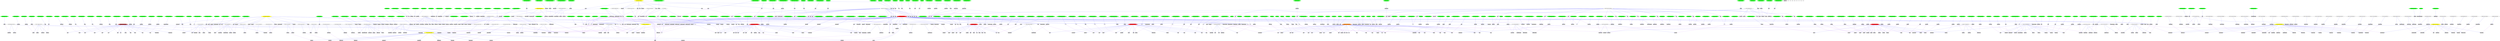 /* this graph is from the graphviz rtest/graph directory. Laid out and rendered as
  sfdp -Gsize=67! -Goverlap=prism -Tpng root.gv > root.png
*/
digraph G_component_0 {
	graph [ranksep=3, root="189E"];
	1 [label="02f5daf56e299b8a8ecea892", shape=hexagon, style=filled, color=green];
	189E [label=ca5af2, shape=box, style=filled, color=blue];
	790E [label=b4dfef6, shape=box, style=filled, color=grey];
	2 [label="171192dc1f8e6ea551548a910c00", shape=hexagon, style=filled, color=green];
	191E [label="629e42", shape=box, style=filled, color=grey];
	3 [label="6bce02baf91781a831e1b95", shape=hexagon, style=filled, color=green];
	193E [label="1c08373", shape=box, style=filled, color=grey];
	4 [label="6236a67933a619a6a3d48", shape=hexagon, style=filled, color=green];
	195E [label=be8f4199f, shape=box, style=filled, color=grey];
	5 [label="50962c93b4cb293f5beb59eb", shape=hexagon, style=filled, color=green];
	197E [label=be8f4199f, shape=box, style=filled, color=grey];
	6 [label="05d4b1ed6a6135eec3abd3f2", shape=hexagon, style=filled, color=green];
	199E [shape=box, style=filled, color=grey];
	7 [label="08769f73d31c1a99be2d9363f", shape=hexagon, style=filled, color=green];
	201E [label="629e42", shape=box, style=filled, color=grey];
	8 [label=a6a196a504c3a7657d1fa41, shape=hexagon, style=filled, color=green];
	203E [label=cd856f, shape=box, style=filled, color=grey];
	9 [label="837ebf4bde22e1f1535cb662", shape=hexagon, style=filled, color=green];
	725E [label=d0eb84, shape=box, style=filled, color=grey];
	785E [label=dd2ba36, shape=box, style=filled, color=grey];
	10 [label="5f865c374cb3fe976dd376b8", shape=hexagon, style=filled, color=green];
	205E [label="23ad1", shape=box, style=filled, color=grey];
	11 [label="8be752bc95d436a90493bec9", shape=hexagon, style=filled, color=green];
	207E [label=ee91c97828, shape=box, style=filled, color=grey];
	12 [label="969a58db14386cb9d2f51ec", shape=hexagon, style=filled, color=green];
	209E [label="7c7c", shape=box, style=filled, color=grey];
	13 [label=da24f74aad2ff519009d1f38c, shape=hexagon, style=filled, color=green];
	211E [label="460aed10cc9", shape=box, style=filled, color=grey];
	14 [label="3124d3a6ed3381a6341c6", shape=hexagon, style=filled, color=green];
	213E [label=bbe0a8f93dc1, shape=box, style=filled, color=grey];
	15 [label="71512ec7d43f958f2b6da", shape=hexagon, style=filled, color=green];
	215E [label="3f0a2b4eb62f", shape=box, style=filled, color=grey];
	16 [label="3828a2c682419423cf", shape=hexagon, style=filled, color=green];
	727E [label=2, shape=box, style=filled, color=grey];
	784E [shape=box, style=filled, color=grey];
	17 [label=aa868f65c34cdb64f1fad19a, shape=hexagon, style=filled, color=green];
	217E [label="3089106e3b", shape=box, style=filled, color=grey];
	787E [label="1aaaab063", shape=box, style=filled, color=grey];
	18 [label=dca32af03698c988b22, shape=hexagon, style=filled, color=green];
	219E [label=eb8, shape=box, style=filled, color=grey];
	19 [label=d8f4a9e463a1e89217f, shape=hexagon, style=filled, color=green];
	221E [label="4c6c8c", shape=box, style=filled, color=grey];
	20 [label=c96782ef56711c5d6a3f69, shape=hexagon, style=filled, color=green];
	223E [label="6a8f5bafb1", shape=box, style=filled, color=grey];
	21 [label="4f04c39708f", shape=hexagon, style=filled, color=green];
	225E [label=a49284e9, shape=box, style=filled, color=grey];
	22 [label="97284d4c3a5d499853f0e", shape=hexagon, style=filled, color=green];
	227E [label="53069e384a2", shape=box, style=filled, color=grey];
	"792E" [label="79b69c612", shape=box, style=filled, color=grey];
	23 [label=c4d32527b670afb370d643, shape=hexagon, style=filled, color=green];
	"231E" [label=e851f5ddd920, shape=box, style=filled, color=grey];
	24 [label="5e9156098c064", shape=hexagon, style=filled, color=green];
	"233E" [shape=box, style=filled, color=grey];
	25 [label="3d475ea3aeca51b60212dd", shape=hexagon, style=filled, color=green];
	"235E" [label="4280833ef80172", shape=box, style=filled, color=grey];
	26 [label="966d271c22e75c7538", shape=hexagon, style=filled, color=green];
	"237E" [label=cab04b7c14a, shape=box, style=filled, color=grey];
	27 [label=b630e1af6ae1997f0e8ba750, shape=hexagon, style=filled, color=green];
	"239E" [label=bb828f1a326, shape=box, style=filled, color=grey];
	"783E" [label="499f6985db294c", shape=box, style=filled, color=grey];
	28 [label=ebd8ffc2ac3a90efb8af9, shape=hexagon, style=filled, color=green];
	"241E" [label="1ebeec", shape=box, style=filled, color=grey];
	"791E" [label=c0b727, shape=box, style=filled, color=grey];
	29 [label="69fdd1a1f4768c5efe7", shape=hexagon, style=filled, color=green];
	"243E" [label="35b8742610", shape=box, style=filled, color=grey];
	30 [label=d93a80739fc1edb41a11b7294, shape=hexagon, style=filled, color=green];
	"245E" [label=e03b8bc0435a, shape=box, style=filled, color=grey];
	31 [label=bf65cfddeb00ff847feae0c, shape=hexagon, style=filled, color=green];
	"247E" [label="8df", shape=box, style=filled, color=grey];
	32 [label="916c686a1e82dba72524a", shape=hexagon, style=filled, color=green];
	"249E" [label=a849f9d352e, shape=box, style=filled, color=grey];
	33 [label=f496bcf0889b301d77819c, shape=hexagon, style=filled, color=green];
	"251E" [label=f29dfb9, shape=box, style=filled, color=grey];
	34 [label="76889f7d35e", shape=hexagon, style=filled, color=green];
	"253E" [label=e7ef998, shape=box, style=filled, color=grey];
	35 [label="668d636002", shape=hexagon, style=filled, color=green];
	"255E" [label="4379b5ed", shape=box, style=filled, color=grey];
	36 [label=e1e4c23db39d8bd633c3a, shape=hexagon, style=filled, color=green];
	"257E" [label="1ed5d7f63b8c6", shape=box, style=filled, color=grey];
	37 [label="842bc5775657c1e0d67", shape=hexagon, style=filled, color=green];
	"259E" [label=a387210a27b, shape=box, style=filled, color=grey];
	38 [label=e4e2f4e6d, shape=hexagon, style=filled, color=green];
	"261E" [label="1f4f0fdf", shape=box, style=filled, color=grey];
	39 [label="04390dec6f1779353c07f5", shape=hexagon, style=filled, color=green];
	"263E" [label=bac77c3f414a, shape=box, style=filled, color=grey];
	40 [label="69f2611acc42c36ed7cc", shape=hexagon, style=filled, color=green];
	"265E" [label=cab04b7c14a, shape=box, style=filled, color=grey];
	41 [label="1562abef0d8241", shape=hexagon, style=filled, color=green];
	"267E" [label="6a8f5bafb1", shape=box, style=filled, color=grey];
	42 [label=e49aaa5cc4e44355d6a0, shape=hexagon, style=filled, color=green];
	"269E" [label=cc3f63d, shape=box, style=filled, color=grey];
	43 [label=e8ebe1bf5f421c1223, shape=hexagon, style=filled, color=green];
	"271E" [label="96325ea", shape=box, style=filled, color=grey];
	44 [label="2759e82e30d6d", shape=hexagon, style=filled, color=green];
	"273E" [label=ca5af2, shape=box, style=filled, color=grey];
	45 [label="23c1ec53358d237c1", shape=hexagon, style=filled, color=green];
	"275E" [label=cab04b7c14a, shape=box, style=filled, color=grey];
	46 [label="5838586c293d455", shape=hexagon, style=filled, color=green];
	"277E" [label="83c397b8bf7f", shape=box, style=filled, color=grey];
	47 [label=f841118350a27b7ea29a9c9d, shape=hexagon, style=filled, color=green];
	"279E" [label="69f4ecb77d", shape=box, style=filled, color=grey];
	48 [label="658d208447d8ec5d6de8", shape=hexagon, style=filled, color=green];
	"281E" [label=f7b22b9640, shape=box, style=filled, color=grey];
	49 [label="11180ae7706510211bc4", shape=hexagon, style=filled, color=green];
	"283E" [label="052bb6e3", shape=box, style=filled, color=grey];
	50 [label="5807acd8d58e006f43", shape=hexagon, style=filled, color=green];
	"285E" [shape=box, style=filled, color=grey];
	51 [label=fe4e848cb5291ee59a2, shape=hexagon, style=filled, color=green];
	"287E" [label=e3aefac763, shape=box, style=filled, color=grey];
	52 [label=c4f31ea3844e12da27ad47c6, shape=hexagon, style=filled, color=green];
	"289E" [label=fb16636aae, shape=box, style=filled, color=grey];
	53 [label="00cbeb87c182ca0785f", shape=hexagon, style=filled, color=green];
	"291E" [label="3089106e3b", shape=box, style=filled, color=grey];
	54 [label="11f088bfd8", shape=hexagon, style=filled, color=green];
	"293E" [label="6a80cbe", shape=box, style=filled, color=grey];
	56 [label="3c2a62e0e5e9f7", shape=hexagon, style=filled, color=green];
	"295E" [label=ae32701, shape=box, style=filled, color=grey];
	57 [label=dd84fe6a65cfac7bca03ebd, shape=hexagon, style=filled, color=green];
	"297E" [shape=box, style=filled, color=grey];
	58 [label=b06bbfa920aa95dd, shape=hexagon, style=filled, color=green];
	"299E" [label=07, shape=box, style=filled, color=grey];
	59 [label="6b5aaa4bdf44b2c898854", shape=hexagon, style=filled, color=green];
	"301E" [label="4c6c8c", shape=box, style=filled, color=grey];
	"789E" [label="3a0ff0", shape=box, style=filled, color=grey];
	60 [label="855d26296eda4eb7", shape=hexagon, style=filled, color=green];
	"303E" [label="53069e384a2", shape=box, style=filled, color=grey];
	61 [label=e82f47b8d4949ba4af69b38cbc19, shape=hexagon, style=filled, color=green];
	"305E" [label=b62cd1d0a0, shape=box, style=filled, color=grey];
	62 [label="86569bffb49adf6b3d0ebac", shape=hexagon, style=filled, color=green];
	"307E" [label="660ffeb76fc59", shape=box, style=filled, color=grey];
	63 [label=a96e47ff37983425a3e452095, shape=hexagon, style=filled, color=green];
	"309E" [label=cab04b7c14a, shape=box, style=filled, color=grey];
	64 [label="71a48d11b2e7e56b1df128bd", shape=hexagon, style=filled, color=green];
	"311E" [label=be8f4199f, shape=box, style=filled, color=grey];
	65 [label=a0befe6dd1ca7b165786835, shape=hexagon, style=filled, color=green];
	"313E" [label="3cfae", shape=box, style=filled, color=grey];
	66 [label=f33ec11db496f7bfcb024f, shape=hexagon, style=filled, color=green];
	"315E" [label="71e6b", shape=box, style=filled, color=grey];
	67 [label=fe6be3206549f5b5564acde84783, shape=hexagon, style=filled, color=green];
	"317E" [shape=box, style=filled, color=grey];
	68 [label=e4dba079d5fcb1f165920a3bf, shape=hexagon, style=filled, color=green];
	"319E" [shape=box, style=filled, color=grey];
	70 [label="16c508ab98483d430bbe", shape=hexagon, style=filled, color=green];
	"321E" [label=cab04b7c14a, shape=box, style=filled, color=grey];
	71 [label="9c9e2e0f2da8758e436c", shape=hexagon, style=filled, color=green];
	"327E" [label=cd0d985a366cad7e, shape=box, style=filled, color=grey];
	72 [label=fb039d7a2a9fe73b5f468eba9, shape=hexagon, style=filled, color=green];
	"329E" [label="81dabfaba8", shape=box, style=filled, color=grey];
	73 [label="2ef949c4a39b", shape=hexagon, style=filled, color=green];
	"331E" [label="617809d979f", shape=box, style=filled, color=grey];
	74 [label=a9497e0757b0969bde707ed5, shape=hexagon, style=filled, color=green];
	"333E" [label="541ab86a2e", shape=box, style=filled, color=grey];
	75 [label="230cc6bbc66b24eae94fa03d", shape=hexagon, style=filled, color=green];
	"335E" [shape=box, style=filled, color=grey];
	76 [label="1d163eac141def176461c", shape=hexagon, style=filled, color=green];
	"337E" [label="0acc5bb8ca4", shape=box, style=filled, color=grey];
	77 [label="32979f8cf86", shape=hexagon, style=filled, color=green];
	"339E" [label=a7e89580, shape=box, style=filled, color=grey];
	78 [label="37d80ae421dba4a70730338860", shape=hexagon, style=filled, color=green];
	"341E" [shape=box, style=filled, color=grey];
	79 [label=fbba7215e7c13173a60206, shape=hexagon, style=filled, color=green];
	"343E" [label="617809d979f", shape=box, style=filled, color=grey];
	80 [label="2dd8cc4d693415f93c0f8fc", shape=hexagon, style=filled, color=green];
	"345E" [label="94da691e20e3", shape=box, style=filled, color=grey];
	81 [label="00880e6f50c765ebc1f85d3e9", shape=hexagon, style=filled, color=green];
	"347E" [label=e7ef998, shape=box, style=filled, color=grey];
	82 [label=ef13d45b1277ac9a0444adb, shape=hexagon, style=filled, color=green];
	"349E" [label=a7fe7, shape=box, style=filled, color=grey];
	83 [label="2573e1bf51f1b307f4640", shape=hexagon, style=filled, color=green];
	"351E" [label="84e4ede82074", shape=box, style=filled, color=grey];
	84 [label="162d8039483d8", shape=hexagon, style=filled, color=green];
	"353E" [label=a8e9, shape=box, style=filled, color=grey];
	85 [label=f490de272a7f6e4af346d40, shape=hexagon, style=filled, color=green];
	"355E" [label="460aed10cc9", shape=box, style=filled, color=grey];
	"788E" [label="391256c872", shape=box, style=filled, color=grey];
	86 [label="678bf739c344b9ad41da1", shape=hexagon, style=filled, color=green];
	"357E" [label="396b16a892fe", shape=box, style=filled, color=grey];
	87 [label="876d120b38b0e88817", shape=hexagon, style=filled, color=green];
	"359E" [label=e5, shape=box, style=filled, color=grey];
	88 [label="503737b64d432c60d6ac557e0e6", shape=hexagon, style=filled, color=green];
	"361E" [label="9937ccba1469", shape=box, style=filled, color=grey];
	89 [label=b36e0be6f67fc25286127456, shape=hexagon, style=filled, color=green];
	"363E" [label="87a7e69a72412", shape=box, style=filled, color=grey];
	90 [label="4cc20a0b7651e486", shape=hexagon, style=filled, color=green];
	"365E" [label=e079d2c, shape=box, style=filled, color=grey];
	91 [label="08dade990b2282", shape=hexagon, style=filled, color=green];
	"367E" [label="45827dbdd8", shape=box, style=filled, color=grey];
	92 [label=f8128d574c356631b8a9, shape=hexagon, style=filled, color=green];
	"369E" [shape=box, style=filled, color=grey];
	93 [label="88a4f0337c2189c3fc7b31", shape=hexagon, style=filled, color=green];
	"729E" [label=da0d7bbcf30, shape=box, style=filled, color=grey];
	94 [label="1b13908a9f0763c0ae54af9062080", shape=hexagon, style=filled, color=green];
	"371E" [label="8b06a67a", shape=box, style=filled, color=grey];
	95 [label=e2a5d11499b7e, shape=hexagon, style=filled, color=green];
	"373E" [label="66abc181ac4", shape=box, style=filled, color=grey];
	96 [label="90cc275011c2013c61eb11", shape=hexagon, style=filled, color=green];
	"375E" [shape=box, style=filled, color=grey];
	98 [label="1927c743a0d440a5a0", shape=hexagon, style=filled, color=green];
	"377E" [label=b12441ecff15fa12c, shape=box, style=filled, color=grey];
	99 [label="155d892827c33ed3cae3", shape=hexagon, style=filled, color=green];
	"379E" [label="71e6b", shape=box, style=filled, color=grey];
	100 [label="9f24ba80192c339a64c0", shape=hexagon, style=filled, color=green];
	"381E" [shape=box, style=filled, color=grey];
	101 [label="3e814305b42beb41b8c706", shape=hexagon, style=filled, color=green];
	"383E" [label="1c08373", shape=box, style=filled, color=grey];
	102 [label=eccfe5ff0af70fe9fbec8b2360f90, shape=hexagon, style=filled, color=green];
	"385E" [label=be8f4199f, shape=box, style=filled, color=grey];
	103 [label="8fa622d9f842c5572a545ed72982", shape=hexagon, style=filled, color=green];
	"387E" [label="4dccb", shape=box, style=filled, color=grey];
	104 [label=ad9142a65f5eab78b4ca5e, shape=hexagon, style=filled, color=green];
	"389E" [label=f36cce089, shape=box, style=filled, color=grey];
	105 [label="20f234fdcd0e1fc50261ce8", shape=hexagon, style=filled, color=green];
	"391E" [label="67219ef689f0146b544", shape=box, style=filled, color=grey];
	106 [label=e06cc38155ff6781cf944d745, shape=hexagon, style=filled, color=green];
	"393E" [label="87a7e69a72412", shape=box, style=filled, color=grey];
	107 [label=cfdf1932665dcb4cd3c, shape=hexagon, style=filled, color=green];
	"395E" [label="964b86fc1bba0e", shape=box, style=filled, color=grey];
	108 [label="6d4a4a5a5af91b895272c30", shape=hexagon, style=filled, color=green];
	"397E" [label=b5e86c73d1198f, shape=box, style=filled, color=grey];
	109 [label=e0ad365c2fb444358201, shape=hexagon, style=filled, color=green];
	"399E" [label=bb5e89c8963, shape=box, style=filled, color=grey];
	110 [label=b07bbdc8cca5985d4c4, shape=hexagon, style=filled, color=green];
	"401E" [label="50023f6f88", shape=box, style=filled, color=grey];
	111 [label=df5dba74c75b228de48c, shape=hexagon, style=filled, color=green];
	"403E" [label="7e493ee44b28", shape=box, style=filled, color=grey];
	112 [label="0b8694c9ef9b27b9c3d8", shape=hexagon, style=filled, color=green];
	"405E" [label="2342b759c03", shape=box, style=filled, color=grey];
	113 [label="81e20155999fa64e0ae6fd", shape=hexagon, style=filled, color=green];
	"407E" [label="4280833ef80172", shape=box, style=filled, color=grey];
	114 [label="3ef07ae75d29a707", shape=hexagon, style=filled, color=green];
	"409E" [label="4280833ef80172", shape=box, style=filled, color=grey];
	115 [label="4a36db80f1ab1e97", shape=hexagon, style=filled, color=green];
	"411E" [label="460aed10cc9", shape=box, style=filled, color=grey];
	116 [label="16da5f1301b36df4df0f", shape=hexagon, style=filled, color=green];
	"413E" [label="460aed10cc9", shape=box, style=filled, color=grey];
	117 [label="6b3f3fa236bb90592d23a", shape=hexagon, style=filled, color=green];
	"415E" [label="83c397b8bf7f", shape=box, style=filled, color=grey];
	118 [label=f2a57e4d4f0cec516891e3, shape=hexagon, style=filled, color=green];
	"417E" [label=bd2484, shape=box, style=filled, color=grey];
	119 [label=deb3089920548bf1ecb23f0d, shape=hexagon, style=filled, color=green];
	"419E" [label="87a7e69a72412", shape=box, style=filled, color=grey];
	120 [label=bf01c8a262, shape=hexagon, style=filled, color=green];
	"421E" [label=01, shape=box, style=filled, color=grey];
	121 [label="23dc3a52fed9c119610b5e8", shape=hexagon, style=filled, color=green];
	"423E" [label="71e6b", shape=box, style=filled, color=grey];
	123 [label="78cc16f965adc5f712ea2372c6", shape=hexagon, style=filled, color=green];
	"425E" [label="23ad1", shape=box, style=filled, color=grey];
	124 [label="5be631dff7b97697be7dc0a2f07f2", shape=hexagon, style=filled, color=green];
	"427E" [shape=box, style=filled, color=grey];
	"786E" [label=421, shape=box, style=filled, color=grey];
	125 [label="48398d080dfcccced48da1980", shape=hexagon, style=filled, color=green];
	"431E" [label="866808df", shape=box, style=filled, color=grey];
	126 [label="03716a2c341e5edaa31", shape=hexagon, style=filled, color=green];
	"433E" [label="21407f8a6d7", shape=box, style=filled, color=grey];
	127 [label=ddfeabe456a9de5f5784, shape=hexagon, style=filled, color=green];
	"435E" [label=aac615ae78, shape=box, style=filled, color=grey];
	128 [label=d550a7f392c787661aadd48, shape=hexagon, style=filled, color=green];
	"437E" [label=e3aefac763, shape=box, style=filled, color=grey];
	129 [label="4c82921f4ad3f07066540", shape=hexagon, style=filled, color=green];
	"439E" [label=a7fe7, shape=box, style=filled, color=grey];
	130 [label="0bc7f8f513e0e74b270", shape=hexagon, style=filled, color=green];
	"441E" [label=a849f9d352e, shape=box, style=filled, color=grey];
	131 [label="3b1563a23eb9", shape=hexagon, style=filled, color=green];
	"443E" [label=a8e9, shape=box, style=filled, color=grey];
	132 [label=be233fafa38d931d894, shape=hexagon, style=filled, color=green];
	"445E" [label=a849f9d352e, shape=box, style=filled, color=grey];
	134 [label=e7a887d88c2318beba51, shape=hexagon, style=filled, color=green];
	"447E" [label="9d8988c0945d6", shape=box, style=filled, color=grey];
	135 [label=be6b73bd46a7a5183e8c91a, shape=hexagon, style=filled, color=green];
	"449E" [label=ee91c97828, shape=box, style=filled, color=grey];
	"769E" [label="444189d179b5db71fe", shape=box, style=filled, color=grey];
	"770E" [label="1e1fbbe14ac24e0518", shape=box, style=filled, color=grey];
	136 [label="644f112bb0aa452ee7040a", shape=hexagon, style=filled, color=green];
	"451E" [label="52f247fc3b", shape=box, style=filled, color=grey];
	137 [label="010957669f3770aac", shape=hexagon, style=filled, color=green];
	"453E" [label=78, shape=box, style=filled, color=grey];
	138 [label="0a185946ee443342b07d8e1", shape=hexagon, style=filled, color=green];
	"455E" [label="87a7e69a72412", shape=box, style=filled, color=grey];
	139 [label=f66fe4df3d189e69ce10c9c, shape=hexagon, style=filled, color=green];
	"457E" [label="21407f8a6d7", shape=box, style=filled, color=grey];
	140 [label="247e407f45b353f8", shape=hexagon, style=filled, color=green];
	"459E" [shape=box, style=filled, color=grey];
	141 [label="84907547f36d0ff7", shape=hexagon, style=filled, color=green];
	"461E" [label=e920b915087, shape=box, style=filled, color=grey];
	142 [label="805004328dad9d315d", shape=hexagon, style=filled, color=green];
	"463E" [label="4280833ef80172", shape=box, style=filled, color=grey];
	143 [label="4f0cbd3fbf0cb1e8c", shape=hexagon, style=filled, color=green];
	"465E" [label=403126, shape=box, style=filled, color=grey];
	144 [label="4869e993f2bb10f", shape=hexagon, style=filled, color=green];
	"467E" [label=ff, shape=box, style=filled, color=grey];
	145 [label="665b76844ff78fc2cf66ca2", shape=hexagon, style=filled, color=green];
	"469E" [label=af0268dddd, shape=box, style=filled, color=grey];
	146 [label="3f16509139c7dad5163b91799", shape=hexagon, style=filled, color=green];
	"471E" [label="3089106e3b", shape=box, style=filled, color=grey];
	147 [label="01db23a60422ba93a68611cc0", shape=hexagon, style=filled, color=green];
	"473E" [shape=box, style=filled, color=grey];
	148 [label="46125fcc583c0f494a3a1d3", shape=hexagon, style=filled, color=green];
	"475E" [label=db6c4213a717bc, shape=box, style=filled, color=grey];
	149 [label="731857fe189fb398e80a0594", shape=hexagon, style=filled, color=green];
	"477E" [label="3089106e3b", shape=box, style=filled, color=grey];
	150 [label="6fb7a84e370ef70feac5cb", shape=hexagon, style=filled, color=green];
	"479E" [label="396b16a892fe", shape=box, style=filled, color=grey];
	151 [label=e343cea291b79a2ed4e, shape=hexagon, style=filled, color=green];
	"481E" [label="88d8b220746882d", shape=box, style=filled, color=grey];
	152 [label="5f2592b20f13356b7fc8b42", shape=hexagon, style=filled, color=green];
	"483E" [shape=box, style=filled, color=grey];
	153 [label="275a0407e33e9b8aa9cdd051", shape=hexagon, style=filled, color=green];
	"731E" [shape=box, style=filled, color=grey];
	155 [label="173fd00917644f0f1f3e3", shape=hexagon, style=filled, color=green];
	"485E" [label="0acc5bb8ca4", shape=box, style=filled, color=grey];
	156 [label=c72df69b40156a3254, shape=hexagon, style=filled, color=green];
	"487E" [label=fff03efcd, shape=box, style=filled, color=grey];
	157 [label="6c632ad9c42228bb337", shape=hexagon, style=filled, color=green];
	"489E" [label=eb8, shape=box, style=filled, color=grey];
	158 [label=bbb13dc62adf2de2a42b6, shape=hexagon, style=filled, color=green];
	"491E" [label="69ce90c9b2", shape=box, style=filled, color=grey];
	159 [label="6282bc21f6", shape=hexagon, style=filled, color=green];
	"495E" [label=de34214b4c258c9333ec3, shape=box, style=filled, color=grey];
	160 [label="71cf45dd4e91bcca945137b40e", shape=hexagon, style=filled, color=green];
	"499E" [label="65fd8495", shape=box, style=filled, color=grey];
	161 [label=a3b6df27179b175c88fa4c9cf9f, shape=hexagon, style=filled, color=green];
	"501E" [label=6577, shape=box, style=filled, color=grey];
	162 [label="284f14a259991806654e74", shape=hexagon, style=filled, color=green];
	"503E" [label="4280833ef80172", shape=box, style=filled, color=grey];
	163 [label=a7c99ccf6ddf6f5ebbe, shape=hexagon, style=filled, color=green];
	"505E" [label=c4fd8, shape=box, style=filled, color=grey];
	164 [label=c32d2697e8, shape=hexagon, style=filled, color=green];
	"507E" [label="52f247fc3b", shape=box, style=filled, color=grey];
	165 [label=d12bd75c24b110ef90cdd35d3, shape=hexagon, style=filled, color=green];
	"509E" [label=0668, shape=box, style=filled, color=grey];
	166 [label="1c07453d584f3d14b1876fdb", shape=hexagon, style=filled, color=green];
	"511E" [label="460aed10cc9", shape=box, style=filled, color=grey];
	167 [label=f713a8b311ffa05ce3683ad10, shape=hexagon, style=filled, color=green];
	"513E" [label="30d6138b63eb", shape=box, style=filled, color=grey];
	168 [label="3cdc90c57243373efaba65a", shape=hexagon, style=filled, color=green];
	"515E" [label=fa2afbd869, shape=box, style=filled, color=grey];
	169 [label=e3bdbca0e2256fffa8a59018, shape=hexagon, style=filled, color=green];
	"517E" [label="81dabfaba8", shape=box, style=filled, color=grey];
	170 [label="75ba8d840070942eb4e737849", shape=hexagon, style=filled, color=green];
	"519E" [label="81dabfaba8", shape=box, style=filled, color=grey];
	171 [label=fbdc3ca37406f66635c8b226e, shape=hexagon, style=filled, color=green];
	"521E" [label="8cbcf5cb5", shape=box, style=filled, color=grey];
	172 [label="40b49a5a9bb256c7a3286e56", shape=hexagon, style=filled, color=green];
	"523E" [label=f72564578be, shape=box, style=filled, color=grey];
	173 [label="3b2f08d52e4bca3f9ca7bbbd6", shape=hexagon, style=filled, color=green];
	"525E" [label="81dabfaba8", shape=box, style=filled, color=grey];
	174 [label="4a38abc630c82b0c48dfbf5271", shape=hexagon, style=filled, color=green];
	"527E" [label=f0bd1521, shape=box, style=filled, color=grey];
	175 [label="2d7b7fb6c9ad6821752651f7", shape=hexagon, style=filled, color=green];
	"529E" [label="47b2da3d", shape=box, style=filled, color=grey];
	176 [label="910b00285f11bb90d0a15641", shape=hexagon, style=filled, color=green];
	"531E" [label="81dabfaba8", shape=box, style=filled, color=grey];
	177 [label="24431c3eb075102f07cc2c1be", shape=hexagon, style=filled, color=green];
	"533E" [shape=box, style=filled, color=grey];
	178 [label="07f8a9e55a16beddb3c9153b0", shape=hexagon, style=filled, color=green];
	"535E" [label="81dabfaba8", shape=box, style=filled, color=grey];
	179 [label=c1c30f30d40c4f1f84924622f, shape=hexagon, style=filled, color=green];
	"537E" [label=c5d5be3942, shape=box, style=filled, color=grey];
	180 [label="86276bb1e23f2c7ffcbe82a0", shape=hexagon, style=filled, color=green];
	"539E" [label="0f940646", shape=box, style=filled, color=grey];
	181 [label=f78e145a127014eb43345a0c, shape=hexagon, style=filled, color=green];
	"541E" [label=d370c12dbc, shape=box, style=filled, color=grey];
	182 [label=a27037332d9fa5c43bcfe94c0, shape=hexagon, style=filled, color=green];
	"543E" [label="80874aa8", shape=box, style=filled, color=grey];
	183 [label=c29ce10bb8d19b498355aa04, shape=hexagon, style=filled, color=green];
	"545E" [label="1c08373", shape=box, style=filled, color=grey];
	184 [label="4f8c642b53c349c687534bda35db", shape=hexagon, style=filled, color=green];
	"547E" [label="46969c4", shape=box, style=filled, color=grey];
	185 [label="30cc206b1878485", shape=hexagon, style=filled, color=green];
	"549E" [label="23ad1", shape=box, style=filled, color=grey];
	186 [label="5d69639a5e3bdd3d", shape=hexagon, style=filled, color=green];
	"551E" [label="6139fa6adc88d", shape=box, style=filled, color=grey];
	187 [label=b656f0ed2202b8e46eb, shape=hexagon, style=filled, color=green];
	"553E" [label=f6e6236b48bc3, shape=box, style=filled, color=grey];
	188 [label="3b566eaa70ed401479d43a9", shape=hexagon, style=filled, color=green];
	"555E" [label="4c6c8c", shape=box, style=filled, color=grey];
	189 [label=d6125ef42bd9958, shape=hexagon, style=filled, color=green];
	"557E" [label="4c6c8c", shape=box, style=filled, color=grey];
	190 [label=dd12f26f8d9bb55, shape=hexagon, style=filled, color=green];
	"559E" [label="83c397b8bf7f", shape=box, style=filled, color=grey];
	191 [label=ea890ccca2f7c2107351, shape=hexagon, style=filled, color=green];
	"561E" [label=eb8, shape=box, style=filled, color=grey];
	192 [label="84e4f1c582427a98d7b", shape=hexagon, style=filled, color=green];
	"563E" [label=eb8, shape=box, style=filled, color=grey];
	193 [label=d378760b814eaecb6efe636e0efc4, shape=hexagon, style=filled, color=green];
	"565E" [label="81bcc35f82891", shape=box, style=filled, color=grey];
	194 [label=f722890f70a32dce3baff371a, shape=hexagon, style=filled, color=green];
	"567E" [label="84e4ede82074", shape=box, style=filled, color=grey];
	195 [label="666f11bb45c3a8dcf26e1ed79", shape=hexagon, style=filled, color=green];
	"569E" [label=c90f755c8b6612d, shape=box, style=filled, color=grey];
	196 [label="91ecbe29a71f00ed5a3", shape=hexagon, style=filled, color=green];
	"571E" [label="0a963fef9", shape=box, style=filled, color=grey];
	197 [label="30c3f3bf8463d3843dc57d8e98", shape=hexagon, style=filled, color=green];
	"573E" [label="3089106e3b", shape=box, style=filled, color=grey];
	198 [label="8ea965ab6ee8dedb6c3333e9", shape=hexagon, style=filled, color=green];
	"575E" [label="84e4ede82074", shape=box, style=filled, color=grey];
	199 [label="3eecb304bab2136a76deda", shape=hexagon, style=filled, color=green];
	"577E" [label="8df", shape=box, style=filled, color=grey];
	200 [label=d886e4b76537a99bc71b8a9331c94, shape=hexagon, style=filled, color=green];
	"579E" [label="1172dca23", shape=box, style=filled, color=grey];
	201 [label=dcc5d5e9d6c4e, shape=hexagon, style=filled, color=green];
	"581E" [label=a8e9, shape=box, style=filled, color=grey];
	202 [label="8292af691429f8d9ed481ff71ffd", shape=hexagon, style=filled, color=green];
	"583E" [label="212af4", shape=box, style=filled, color=grey];
	203 [label="12fcb26b3de00ef98719c2ca", shape=hexagon, style=filled, color=green];
	"585E" [shape=box, style=filled, color=grey];
	204 [label=a141a557a60912051f3c135, shape=hexagon, style=filled, color=green];
	"587E" [shape=box, style=filled, color=grey];
	206 [label=f5d636e14a6cd716362158d, shape=hexagon, style=filled, color=green];
	"589E" [label="32c958c9997", shape=box, style=filled, color=grey];
	208 [label="52a6c2063bccd83110c32", shape=hexagon, style=filled, color=green];
	"597E" [shape=box, style=filled, color=grey];
	209 [label="46f754ea06f070dbc023e571a876", shape=hexagon, style=filled, color=green];
	"599E" [label=ffccaa9e3, shape=box, style=filled, color=grey];
	210 [label=c10cb9baf4dcb43e24, shape=hexagon, style=filled, color=green];
	"601E" [label=ac6e99186, shape=box, style=filled, color=grey];
	211 [label="3dafe1619016463f521f", shape=hexagon, style=filled, color=green];
	"603E" [label=b9, shape=box, style=filled, color=grey];
	212 [label="0f5db6ce12751ddcc64e", shape=hexagon, style=filled, color=green];
	"605E" [label=bb828f1a326, shape=box, style=filled, color=grey];
	213 [label="34c8c8dc0f6e41c7e7b2", shape=hexagon, style=filled, color=green];
	"607E" [label="2832ed5cea6", shape=box, style=filled, color=grey];
	214 [label="0a49c95f107c0aa57c9b5748", shape=hexagon, style=filled, color=green];
	"609E" [shape=box, style=filled, color=grey];
	215 [label="3b4fdad8e0429d112", shape=hexagon, style=filled, color=green];
	"611E" [label=cab04b7c14a, shape=box, style=filled, color=grey];
	216 [label="17dafa5ebaafd48440e3", shape=hexagon, style=filled, color=green];
	"613E" [label=b5f038f79a3, shape=box, style=filled, color=grey];
	217 [label=f4c69e5e212f89348122e8, shape=hexagon, style=filled, color=green];
	"615E" [label="396b16a892fe", shape=box, style=filled, color=grey];
	218 [label="4f2e020854dfacce46a12", shape=hexagon, style=filled, color=green];
	"617E" [label=e079d2c, shape=box, style=filled, color=grey];
	219 [label="6448451ac2ceade90715378b", shape=hexagon, style=filled, color=green];
	"619E" [shape=box, style=filled, color=grey];
	221 [label=d7c27cc6f7b02a31eb64d, shape=hexagon, style=filled, color=green];
	"623E" [label="87a7e69a72412", shape=box, style=filled, color=grey];
	223 [label=eccf7c722ddf, shape=hexagon, style=filled, color=green];
	"625E" [label=df61d5f5fc, shape=box, style=filled, color=grey];
	224 [label="86633c26be93ada8b", shape=hexagon, style=filled, color=green];
	"627E" [label="08500a6044", shape=box, style=filled, color=grey];
	225 [label="3f9ddf1ffbc0d38b", shape=hexagon, style=filled, color=green];
	"629E" [label=07, shape=box, style=filled, color=grey];
	226 [label=e33792703, shape=hexagon, style=filled, color=green];
	"631E" [label="6a8f5bafb1", shape=box, style=filled, color=grey];
	227 [label="293a225dc56dd1e0564e6bb", shape=hexagon, style=filled, color=green];
	"633E" [label=e3aefac763, shape=box, style=filled, color=grey];
	228 [label="57c77c341f94afddef07e6", shape=hexagon, style=filled, color=green];
	"635E" [label="5e80f85274", shape=box, style=filled, color=grey];
	229 [label="3bbfc7bfdbbb1ba1bfad7517", shape=hexagon, style=filled, color=green];
	"637E" [shape=box, style=filled, color=grey];
	230 [label=a7167d5eb5408b3839903, shape=hexagon, style=filled, color=green];
	"639E" [label="8c8b5bde6", shape=box, style=filled, color=grey];
	231 [label="34d7bb6af4fcd8d630de72500c8", shape=hexagon, style=filled, color=green];
	"641E" [label="32fe7eee5283", shape=box, style=filled, color=grey];
	232 [label="8e69341faa4489", shape=hexagon, style=filled, color=green];
	"643E" [label=cab04b7c14a, shape=box, style=filled, color=grey];
	233 [label="459236f07c73814faf5", shape=hexagon, style=filled, color=green];
	"645E" [label="18083a711d", shape=box, style=filled, color=grey];
	234 [label=c71aa521578164debd0c5, shape=hexagon, style=filled, color=green];
	"647E" [label=78, shape=box, style=filled, color=grey];
	235 [label=a5520019b8a73bc141b5fd416a, shape=hexagon, style=filled, color=green];
	"649E" [label="3219b6b71443", shape=box, style=filled, color=grey];
	236 [label="6c89dc59ee7aaebbbd6bb64", shape=hexagon, style=filled, color=green];
	"651E" [label="8c8b5bde6", shape=box, style=filled, color=grey];
	237 [label=a9a36ef02f, shape=hexagon, style=filled, color=green];
	"653E" [label="6a80cbe", shape=box, style=filled, color=grey];
	238 [label="3db761b596844f133c", shape=hexagon, style=filled, color=green];
	"655E" [label=e920b915087, shape=box, style=filled, color=grey];
	239 [label="383db224d7508ef072bea21d0", shape=hexagon, style=filled, color=green];
	"657E" [label="975fedfb64df", shape=box, style=filled, color=grey];
	240 [label="8e307415fb435445ced7", shape=hexagon, style=filled, color=green];
	"659E" [label="21dff35936370ae5f", shape=box, style=filled, color=grey];
	241 [label=aff6d7896e0e142bbc3e78, shape=hexagon, style=filled, color=green];
	"661E" [label=d2498, shape=box, style=filled, color=grey];
	242 [label=e153c6e676c7369b285b4e9033a, shape=hexagon, style=filled, color=green];
	"663E" [shape=box, style=filled, color=grey];
	243 [label=f3c4311de0e931f08c232b, shape=hexagon, style=filled, color=green];
	"665E" [label=a849f9d352e, shape=box, style=filled, color=grey];
	244 [label="0c72a426929600000f5", shape=hexagon, style=filled, color=green];
	"667E" [label="45827dbdd8", shape=box, style=filled, color=grey];
	245 [label="38fa61352f5086d2cb51", shape=hexagon, style=filled, color=green];
	"669E" [label=af0268dddd, shape=box, style=filled, color=grey];
	246 [label=ad1dd724f1c3e, shape=hexagon, style=filled, color=green];
	"671E" [label=cab04b7c14a, shape=box, style=filled, color=grey];
	247 [label="11bb8ed3ae227d3acefc", shape=hexagon, style=filled, color=green];
	"673E" [label=eb8, shape=box, style=filled, color=grey];
	248 [label=f2c7b3bb4d44f977d0ab8a42351, shape=hexagon, style=filled, color=green];
	"675E" [shape=box, style=filled, color=grey];
	249 [label="51e045ca826077ae765", shape=hexagon, style=filled, color=green];
	"679E" [label=e842, shape=box, style=filled, color=grey];
	251 [label="3b6b2c549de670d7bf5fc0ee", shape=hexagon, style=filled, color=green];
	"681E" [shape=box, style=filled, color=grey];
	252 [label="5eea496cc301b2a9721", shape=hexagon, style=filled, color=green];
	"683E" [shape=box, style=filled, color=grey];
	253 [label=bfc6564cbdeeffac00a141, shape=hexagon, style=filled, color=green];
	"685E" [label="3b0a8a1c2e5050bd", shape=box, style=filled, color=grey];
	254 [label=c360aaeb167487c9578a8f, shape=hexagon, style=filled, color=green];
	"687E" [label=d, shape=box, style=filled, color=grey];
	255 [label="39d025b265f9790490781cb201", shape=hexagon, style=filled, color=green];
	"689E" [label="5e80f85274", shape=box, style=filled, color=grey];
	256 [label=b4ce21e0a3df1d097277d6, shape=hexagon, style=filled, color=green];
	"691E" [label=a849f9d352e, shape=box, style=filled, color=grey];
	257 [label="8bdb6a91c6dee925b557c705b3", shape=hexagon, style=filled, color=green];
	"693E" [label="53069e384a2", shape=box, style=filled, color=grey];
	258 [label=ac487676a04e4, shape=hexagon, style=filled, color=green];
	"695E" [label=a8e9, shape=box, style=filled, color=grey];
	259 [label="18115fa32ff1cb99", shape=hexagon, style=filled, color=green];
	"697E" [label="45827dbdd8", shape=box, style=filled, color=grey];
	260 [label=b7b899dc8bc6a32b28cb098fa16, shape=hexagon, style=filled, color=green];
	"699E" [label="32fe7eee5283", shape=box, style=filled, color=grey];
	261 [label=b69e426d974e1907e88, shape=hexagon, style=filled, color=green];
	"703E" [label=e842, shape=box, style=filled, color=grey];
	262 [label="60d0128bdb61ae40e98638bd1391", shape=hexagon, style=filled, color=green];
	"705E" [label="23ad1", shape=box, style=filled, color=grey];
	264 [label="8fb60d769e4c387", shape=hexagon, style=filled, color=green];
	"709E" [label="6a8f5bafb1", shape=box, style=filled, color=grey];
	265 [label=e1fa7f549e5a0893bb42da5, shape=hexagon, style=filled, color=green];
	"711E" [label="6a3c6921b0aeceda3", shape=box, style=filled, color=grey];
	266 [label=a77622f2ff77ffeeb2, shape=hexagon, style=filled, color=green];
	"713E" [label="21dff35936370ae5f", shape=box, style=filled, color=grey];
	267 [label="30d9d350943c0e3ff7594b50", shape=hexagon, style=filled, color=green];
	"715E" [label=b5e86c73d1198f, shape=box, style=filled, color=grey];
	268 [label="89ced1a7906d58d687d5a04", shape=hexagon, style=filled, color=green];
	"717E" [label=c0174bbe7ae8, shape=box, style=filled, color=grey];
	269 [label="1de26f6b12b0d292f94184", shape=hexagon, style=filled, color=green];
	"719E" [label="65fd8495", shape=box, style=filled, color=grey];
	270 [label="26fa7360ab81be9d4434a", shape=hexagon, style=filled, color=green];
	"721E" [label=af0268dddd, shape=box, style=filled, color=grey];
	272 [label="4a9d79c960b8d33e39251e5f66", shape=hexagon];
	"34E" [label="330342f283ef2", shape=box, style=filled, color=grey];
	"252E" [label="3dafb9a29c00", shape=box, style=filled, color=grey];
	"436E" [label="8d5137b16a", shape=box, style=filled, color=grey];
	274 [label="10a7d61c201c67a5e78542807cd", shape=hexagon];
	"59E" [label=ef6361295eba07, shape=box, style=filled, color=grey];
	"500E" [label=a8f0fe2eb7bc1471, shape=box, style=filled, color=grey];
	"720E" [label=cfff3acd8e9d, shape=box, style=filled, color=grey];
	275 [label=f8ff39eab120851f143bf19, shape=hexagon];
	"98E" [label="4e3cfd27a", shape=box, style=filled, color=grey];
	278 [label="4995c71223c9f6067324d387a2", shape=hexagon];
	"35E" [label="57948adb5dead", shape=box, style=filled, color=grey];
	"488E" [label=a738ba39, shape=box, style=filled, color=grey];
	"598E" [label=be7d637c50c, shape=box, style=filled, color=grey];
	"604E" [label="8d52f183ec", shape=box, style=filled, color=grey];
	"628E" [label=cef12b6, shape=box, style=filled, color=grey];
	279 [label=b9ae94e6935503603341ecf4, shape=hexagon];
	"99E" [label="14a3c17f3d", shape=box, style=filled, color=grey];
	280 [label=fd28c194a46fde909b019c52f, shape=hexagon];
	"242E" [label="9fe65061641", shape=box, style=filled, color=grey];
	"270E" [label="34d06d1ed6", shape=box, style=filled, color=grey];
	"272E" [label="713db1c1", shape=box, style=filled, color=grey];
	"284E" [label="90dccb18c0", shape=box, style=filled, color=grey];
	"286E" [label=e17fea65, shape=box, style=filled, color=grey];
	"288E" [label=aebb7b91b, shape=box, style=filled, color=grey];
	"586E" [label="4348f3abcb7716", shape=box, style=filled, color=grey];
	"763E" [label=b082f7a5ff, shape=box, style=filled, color=grey];
	281 [label="7c0ab977f5a3c4ab6d625f5033", shape=hexagon];
	"45E" [label="20949455f573f", shape=box, style=filled, color=grey];
	"470E" [label=c338481d79773, shape=box, style=filled, color=grey];
	"670E" [label=e1d01ef89f, shape=box, style=filled, color=grey];
	"722E" [label=c4507c22d19, shape=box, style=filled, color=grey];
	282 [label="7e0b91491c8c8566892cd9a0889", shape=hexagon];
	"103E" [label=de9efa12873949, shape=box, style=filled, color=grey];
	283 [label=d58478d9c273ad4f4b2e091324, shape=hexagon];
	"165E" [label="1a220eb692c", shape=box, style=filled, color=grey];
	284 [label="8be0efdd94a6383e87fbfded4f", shape=hexagon];
	"39E" [label=c8a6c26d4fd9f, shape=box, style=filled, color=grey];
	"224E" [label="8cbae42a3900", shape=box, style=filled, color=grey];
	"268E" [label=fc73, shape=box, style=filled, color=grey];
	"632E" [shape=box, style=filled, color=grey];
	"710E" [label="102f1", shape=box, style=filled, color=grey];
	285 [label="3aeb78ea51020a44f2d2615436dae", shape=hexagon];
	"53E" [label="96deede0c6b44119", shape=box, style=filled, color=grey];
	286 [label="6bbd5b422edb8e358dcc20eecf9", shape=hexagon];
	"38E" [label="4f2de229621272", shape=box, style=filled, color=grey];
	"166E" [label=d495de0b35f6, shape=box, style=filled, color=grey];
	288 [label="4856000a6802ddfc121ef40432297", shape=hexagon, style=filled, color="#ff0000"];
	"40E" [label="04904a458422a5b9", shape=box, style=filled, color=grey];
	"218E" [label="8cd4d", shape=box, style=filled, color=grey];
	"244E" [shape=box, style=filled, color=grey];
	"246E" [label="9be88247", shape=box, style=filled, color=grey];
	"258E" [label="4f05b", shape=box, style=filled, color=grey];
	"290E" [label="8b092", shape=box, style=filled, color=grey];
	"292E" [label=c3bbf4, shape=box, style=filled, color=grey];
	"308E" [label="6331b3f", shape=box, style=filled, color=grey];
	"318E" [shape=box, style=filled, color=grey];
	"388E" [label=3711, shape=box, style=filled, color=grey];
	"472E" [label=c5255d, shape=box, style=filled, color=grey];
	"478E" [label="5c6a2", shape=box, style=filled, color=grey];
	"566E" [label="51ec95518d1b3", shape=box, style=filled, color=grey];
	"570E" [label="82a65ed4b69", shape=box, style=filled, color=grey];
	"574E" [label="05fed5e", shape=box, style=filled, color=grey];
	"608E" [label=bf, shape=box, style=filled, color=grey];
	"614E" [label=ce, shape=box, style=filled, color=grey];
	"658E" [label="1a830d9f", shape=box, style=filled, color=grey];
	"664E" [shape=box, style=filled, color=grey];
	"682E" [shape=box, style=filled, color=grey];
	289 [label="2e31175cbd52fcd08360fe86d20", shape=hexagon];
	"41E" [label="4ad5d68f07981a", shape=box, style=filled, color=grey];
	"636E" [label="51192117f9b4", shape=box, style=filled, color=grey];
	"642E" [label="6bf214d9e7fa5f2df", shape=box, style=filled, color=grey];
	"690E" [label="558d8534f92fddfe", shape=box, style=filled, color=grey];
	"700E" [label="6819fd5a6cdd280dd", shape=box, style=filled, color=grey];
	290 [label="3aa0ce5efcf79bc3ecced1886e89", shape=hexagon];
	"56E" [label=ff9d64ddf49a20f, shape=box, style=filled, color=grey];
	"264E" [label="6c93f24516f01d", shape=box, style=filled, color=grey];
	"510E" [label="32b98f11f3d01d6", shape=box, style=filled, color=grey];
	"718E" [label="8f7c875500073", shape=box, style=filled, color=grey];
	291 [label="7c1767485953d9c2", shape=hexagon];
	"66E" [label=086, shape=box, style=filled, color=grey];
	"76E" [shape=box, style=filled, color=grey];
	"610E" [label="450d3a2d49cbfd", shape=box, style=filled, color=grey];
	292 [label="9c1305d59c37e9be9f13d7d049c", shape=hexagon];
	"73E" [label=817, shape=box, style=filled, color=grey];
	293 [label=efe092824916a5637ee35d439589, shape=hexagon];
	"49E" [shape=box, style=filled, color=grey];
	"214E" [shape=box, style=filled, color=grey];
	"216E" [shape=box, style=filled, color=grey];
	"236E" [shape=box, style=filled, color=grey];
	"278E" [shape=box, style=filled, color=grey];
	"358E" [shape=box, style=filled, color=grey];
	"398E" [shape=box, style=filled, color=grey];
	"400E" [shape=box, style=filled, color=grey];
	"402E" [shape=box, style=filled, color=grey];
	"404E" [shape=box, style=filled, color=grey];
	"406E" [shape=box, style=filled, color=grey];
	"408E" [shape=box, style=filled, color=grey];
	"412E" [shape=box, style=filled, color=grey];
	"438E" [shape=box, style=filled, color=grey];
	"448E" [shape=box, style=filled, color=grey];
	"476E" [shape=box, style=filled, color=grey];
	"504E" [shape=box, style=filled, color=grey];
	"552E" [shape=box, style=filled, color=grey];
	"634E" [shape=box, style=filled, color=grey];
	"768E" [shape=box, style=filled, color=grey];
	295 [label="70815f0352b43dc1562133ab6eb", shape=hexagon, style=filled, color="#A52A2A"];
	"44E" [label=ef2d4636934472, shape=box, style=filled, color=grey];
	"92E" [label="22bd92e302816", shape=box, style=filled, color=grey];
	"250E" [label="74e86", shape=box, style=filled, color=grey];
	"316E" [shape=box, style=filled, color=grey];
	"380E" [shape=box, style=filled, color=grey];
	"424E" [label=c, shape=box, style=filled, color=grey];
	"442E" [label=a5a, shape=box, style=filled, color=grey];
	"446E" [label=bce, shape=box, style=filled, color=grey];
	"454E" [shape=box, style=filled, color=grey];
	"460E" [shape=box, style=filled, color=grey];
	"462E" [shape=box, style=filled, color=grey];
	"648E" [shape=box, style=filled, color=grey];
	"656E" [label=e9, shape=box, style=filled, color=grey];
	"666E" [label=b701e7, shape=box, style=filled, color=grey];
	"692E" [label=f2e7cc, shape=box, style=filled, color=grey];
	"712E" [label="8a9eb2806b0aa", shape=box, style=filled, color=grey];
	296 [label=e287d497450664a4c0f4efc338, shape=hexagon, style=filled, color="#ff0000"];
	"47E" [label="06eff1db45cdf", shape=box, style=filled, color=grey];
	"330E" [label=c0f34a600, shape=box, style=filled, color=grey];
	"514E" [label=bd7aca295ca, shape=box, style=filled, color=grey];
	"516E" [label="0da9135", shape=box, style=filled, color=grey];
	"518E" [label=fe821bce, shape=box, style=filled, color=grey];
	"520E" [label=e64f22a31, shape=box, style=filled, color=grey];
	"522E" [label="46e412a3", shape=box, style=filled, color=grey];
	"526E" [label="99da1f8a5", shape=box, style=filled, color=grey];
	"528E" [label="0f167280", shape=box, style=filled, color=grey];
	"530E" [label="82d201", shape=box, style=filled, color=grey];
	"532E" [label="1d529eb4", shape=box, style=filled, color=grey];
	"534E" [shape=box, style=filled, color=grey];
	"536E" [label=bf141dbce, shape=box, style=filled, color=grey];
	"538E" [label=e3fd0c7b3, shape=box, style=filled, color=grey];
	"540E" [label=c96cb3, shape=box, style=filled, color=grey];
	"542E" [label="0fabab47", shape=box, style=filled, color=grey];
	"544E" [label="1b82200", shape=box, style=filled, color=grey];
	297 [label="2ced414a91575a48f2dd29a", shape=hexagon];
	"46E" [label="85221d5e9e", shape=box, style=filled, color=grey];
	"93E" [label="97a7eea3f", shape=box, style=filled, color=grey];
	"206E" [label="4d22e1", shape=box, style=filled, color=grey];
	"426E" [label=e65185ca, shape=box, style=filled, color=grey];
	"550E" [shape=box, style=filled, color=grey];
	"706E" [label=a9012b7bb5, shape=box, style=filled, color=grey];
	298 [label="38f162cf917ce7298663a1f1c607", shape=hexagon];
	"36E" [label=a031c9192ae8e75, shape=box, style=filled, color=grey];
	"95E" [label="062fc905b9eb35", shape=box, style=filled, color=grey];
	"364E" [label=c8fc17180bea86, shape=box, style=filled, color=grey];
	"394E" [label="09e64744536c5e1", shape=box, style=filled, color=grey];
	"420E" [label=af4a1fac3e2076, shape=box, style=filled, color=grey];
	"456E" [label="238805e2194c3", shape=box, style=filled, color=grey];
	"624E" [label="73e6ed83012", shape=box, style=filled, color=grey];
	299 [label="549fa15d68f0b3bee6192f888cd8", shape=hexagon];
	"48E" [label=d17f8f4eeb8e63d, shape=box, style=filled, color=grey];
	"168E" [label=cca7040e47789, shape=box, style=filled, color=grey];
	"260E" [label="47ebc3f17", shape=box, style=filled, color=grey];
	"282E" [label=cf5a6049ad, shape=box, style=filled, color=grey];
	"554E" [label="2a47a6a27", shape=box, style=filled, color=grey];
	"590E" [label=eff3468631dd4, shape=box, style=filled, color=grey];
	"767E" [label=efb52b499303115c33fd, shape=box, style=filled, color=grey];
	300 [label="8593dcf973b110d00cecdc1e756", shape=hexagon, style=filled, color="#ff7f00"];
	"62E" [label="472a156cf2b55f", shape=box, style=filled, color=grey];
	"190E" [label=647, shape=box, style=filled, color=grey];
	"226E" [shape=box, style=filled, color=grey];
	"238E" [label="8a", shape=box, style=filled, color=grey];
	"254E" [shape=box, style=filled, color=grey];
	"256E" [shape=box, style=filled, color=grey];
	"262E" [shape=box, style=filled, color=grey];
	"266E" [label=e8b, shape=box, style=filled, color=grey];
	"274E" [shape=box, style=filled, color=grey];
	"276E" [label=f, shape=box, style=filled, color=grey];
	"294E" [shape=box, style=filled, color=grey];
	"296E" [shape=box, style=filled, color=grey];
	"310E" [label="1b34fb150", shape=box, style=filled, color=grey];
	"320E" [shape=box, style=filled, color=grey];
	"322E" [label=a7d2, shape=box, style=filled, color=grey];
	"332E" [shape=box, style=filled, color=grey];
	"340E" [shape=box, style=filled, color=grey];
	"344E" [label=f55670, shape=box, style=filled, color=grey];
	"346E" [label="1ed67841", shape=box, style=filled, color=grey];
	"348E" [label=07283, shape=box, style=filled, color=grey];
	"374E" [label="73ba1714ee", shape=box, style=filled, color=grey];
	"378E" [label=27709106, shape=box, style=filled, color=grey];
	"452E" [label="93ea0", shape=box, style=filled, color=grey];
	"508E" [shape=box, style=filled, color=grey];
	"524E" [label="1d792d81", shape=box, style=filled, color=grey];
	"612E" [label=a, shape=box, style=filled, color=grey];
	"626E" [shape=box, style=filled, color=grey];
	"638E" [shape=box, style=filled, color=grey];
	"644E" [shape=box, style=filled, color=grey];
	"654E" [shape=box, style=filled, color=grey];
	"672E" [shape=box, style=filled, color=grey];
	302 [label="23f94655294d3ff537f2915fa", shape=hexagon];
	"797E" [shape=box, style=filled, color=grey];
	"798E" [label=a2eab7c9fa641e5f, shape=box, style=filled, color=grey];
	303 [label=a9058241db5b6b6c25569acdf5, shape=hexagon];
	"52E" [label=b2babf3244213, shape=box, style=filled, color=grey];
	"650E" [label=b354cd9e9dbb0bfa, shape=box, style=filled, color=grey];
	304 [label=bdbdb31bd777fb65dd6dd2d0e7, shape=hexagon];
	"50E" [label="3bec1c012b498", shape=box, style=filled, color=grey];
	"640E" [label=c54f0fc1e05, shape=box, style=filled, color=grey];
	"646E" [label="9ab6c66dc", shape=box, style=filled, color=grey];
	"652E" [label="699e3db878047", shape=box, style=filled, color=grey];
	306 [label="1d4ea80c7194689d69f9592186", shape=hexagon];
	"55E" [label="8066f87a88f4e", shape=box, style=filled, color=grey];
	"220E" [label="3a8173d6c", shape=box, style=filled, color=grey];
	"338E" [label="24dfe1a997a", shape=box, style=filled, color=grey];
	"368E" [label="65a1", shape=box, style=filled, color=grey];
	"486E" [label="59a8b435ccd", shape=box, style=filled, color=grey];
	"490E" [label="86e9b0428", shape=box, style=filled, color=grey];
	"562E" [label="5a7a610a8a", shape=box, style=filled, color=grey];
	"564E" [label="8f143077e", shape=box, style=filled, color=grey];
	"600E" [label="6472c2861e0e0dd681", shape=box, style=filled, color=grey];
	"668E" [label=f0f45e707, shape=box, style=filled, color=grey];
	"674E" [label="95e93c4a13", shape=box, style=filled, color=grey];
	"698E" [label="33e1de", shape=box, style=filled, color=grey];
	307 [label="7204950f6233bf9c9e1f00d4a870", shape=hexagon];
	"107E" [label=ccceeef40edda78, shape=box, style=filled, color=grey];
	308 [label=a2c4b1d72e2da483a86ae0c62e5, shape=hexagon];
	"108E" [label=eedc819a68add6, shape=box, style=filled, color=grey];
	309 [label=f603819d560c5603259aa05dca, shape=hexagon];
	"109E" [label=acacfc83af504, shape=box, style=filled, color=grey];
	310 [label="2f43cba12702078b4e0d3bfdae2bc", shape=hexagon];
	"110E" [label="3c1edc8de4795936", shape=box, style=filled, color=grey];
	311 [label="8f9cdc26798117dd3e9ee4a8770", shape=hexagon];
	"58E" [label="881d373", shape=box, style=filled, color=grey];
	"234E" [shape=box, style=filled, color=grey];
	"300E" [shape=box, style=filled, color=grey];
	"306E" [label="8c7cd9b93b1cbe48e1", shape=box, style=filled, color=grey];
	"314E" [label="616d8a7b", shape=box, style=filled, color=grey];
	"342E" [shape=box, style=filled, color=grey];
	"354E" [shape=box, style=filled, color=grey];
	"370E" [shape=box, style=filled, color=grey];
	"382E" [shape=box, style=filled, color=grey];
	"422E" [shape=box, style=filled, color=grey];
	"444E" [shape=box, style=filled, color=grey];
	"582E" [shape=box, style=filled, color=grey];
	"620E" [shape=box, style=filled, color=grey];
	"630E" [shape=box, style=filled, color=grey];
	"684E" [shape=box, style=filled, color=grey];
	"696E" [shape=box, style=filled, color=grey];
	"801E" [shape=box, style=filled, color=grey];
	312 [label="97c9d726e27304311901a52ce", shape=hexagon, style=filled, color="#ff0000"];
	"42E" [label="1112164c2f7a", shape=box, style=filled, color=grey];
	"192E" [label="5c609b12c", shape=box, style=filled, color=grey];
	"194E" [label=00265, shape=box, style=filled, color=grey];
	"196E" [label=04767, shape=box, style=filled, color=grey];
	"198E" [label=f0d99f16, shape=box, style=filled, color=grey];
	"200E" [shape=box, style=filled, color=grey];
	"202E" [label="6e186b", shape=box, style=filled, color=grey];
	"204E" [label=d382, shape=box, style=filled, color=grey];
	"312E" [label=c6b5321a, shape=box, style=filled, color=grey];
	"336E" [shape=box, style=filled, color=grey];
	"376E" [shape=box, style=filled, color=grey];
	"384E" [label=aeb8, shape=box, style=filled, color=grey];
	"386E" [label="2e53009d4a375", shape=box, style=filled, color=grey];
	"428E" [shape=box, style=filled, color=grey];
	"474E" [shape=box, style=filled, color=grey];
	"484E" [shape=box, style=filled, color=grey];
	"546E" [label=dea1d1, shape=box, style=filled, color=grey];
	"548E" [label="5a0b4b906a", shape=box, style=filled, color=grey];
	314 [label="1727041c622518c9dd24f7c211", shape=hexagon];
	"113E" [label="49704867bee95", shape=box, style=filled, color=grey];
	315 [label="31f2f9aef958979f9f3532b9b", shape=hexagon, style=filled, color="#ff0000"];
	"43E" [label="47cd70f", shape=box, style=filled, color=grey];
	"240E" [label="248df40dae", shape=box, style=filled, color=grey];
	"298E" [shape=box, style=filled, color=grey];
	"334E" [label="9dd5bf47f", shape=box, style=filled, color=grey];
	"360E" [shape=box, style=filled, color=grey];
	"390E" [label="28533c", shape=box, style=filled, color=grey];
	"418E" [shape=box, style=filled, color=grey];
	"492E" [label=a4c7d0, shape=box, style=filled, color=grey];
	"502E" [label="4f6f7f", shape=box, style=filled, color=grey];
	"584E" [label="7ab64a969", shape=box, style=filled, color=grey];
	"588E" [shape=box, style=filled, color=grey];
	"602E" [label=69, shape=box, style=filled, color=grey];
	"606E" [label="67513d", shape=box, style=filled, color=grey];
	"662E" [label=cf, shape=box, style=filled, color=grey];
	316 [label=a54092a3033f7d5e41e0a76c1, shape=hexagon];
	"51E" [label="1467f017b74e", shape=box, style=filled, color=grey];
	317 [label="2043b477ac0393676a4309514d0", shape=hexagon];
	"116E" [label=bdec8c86db51b9, shape=box, style=filled, color=grey];
	318 [label=ab48d1f65812bc0f8ab6941c3b5, shape=hexagon];
	"74E" [label=81, shape=box, style=filled, color=grey];
	319 [label=ca3d67754cf62fdafbf0a1e0, shape=hexagon];
	"57E" [label="75b14f1719d", shape=box, style=filled, color=grey];
	"94E" [label="62f36ea98a", shape=box, style=filled, color=grey];
	"350E" [label=e3a76d31ca59a, shape=box, style=filled, color=grey];
	"440E" [label=b3cadc253f7, shape=box, style=filled, color=grey];
	"466E" [label=fb58e11, shape=box, style=filled, color=grey];
	"676E" [label="8606837526d81cdec", shape=box, style=filled, color=grey];
	320 [label=a7a7f3681dad1250b01cf80bc17, shape=hexagon];
	"60E" [label="2c514b0cd8f7d3", shape=box, style=filled, color=grey];
	"366E" [label="7e494b", shape=box, style=filled, color=grey];
	"434E" [label="15d44ab97", shape=box, style=filled, color=grey];
	"458E" [label="78b2d75d00166", shape=box, style=filled, color=grey];
	"618E" [label="761e0f72f95", shape=box, style=filled, color=grey];
	321 [label="275afb2b215b966d9fac51b96b9", shape=hexagon];
	"72E" [label=ac284d73563, shape=box, style=filled, color=grey];
	"362E" [label="7e74e1587f3a4d208", shape=box, style=filled, color=grey];
	"372E" [label=ffd1b1af3b6864078f3, shape=box, style=filled, color=grey];
	"572E" [label=b38049e00, shape=box, style=filled, color=grey];
	322 [label=c3c93c700edc0cb4f95f03c04, shape=hexagon];
	"54E" [label="99237fce1358", shape=box, style=filled, color=grey];
	"222E" [label="3dcf8f454", shape=box, style=filled, color=grey];
	"302E" [label=c5acd20cad2, shape=box, style=filled, color=grey];
	"556E" [label="6c998bf2a5edd", shape=box, style=filled, color=grey];
	"558E" [label="4b683", shape=box, style=filled, color=grey];
	323 [label="63a3d4fb9d38a0182be6e39e76", shape=hexagon];
	"37E" [label=bba6e6e194ccf, shape=box, style=filled, color=grey];
	"208E" [label=01938827, shape=box, style=filled, color=grey];
	"210E" [label=9, shape=box, style=filled, color=grey];
	"352E" [label="64ef1d545", shape=box, style=filled, color=grey];
	"450E" [label=b473716, shape=box, style=filled, color=grey];
	"568E" [label="7c13bf753da", shape=box, style=filled, color=grey];
	"576E" [label="4e4a79111d", shape=box, style=filled, color=grey];
	"686E" [label=af4abb0d6a99, shape=box, style=filled, color=grey];
	324 [label="4399cf78123dedd0dfe9776104", shape=hexagon];
	"228E" [label=af9c489df53, shape=box, style=filled, color=grey];
	"248E" [label="3703059dbc5a8", shape=box, style=filled, color=grey];
	"304E" [label="8a46e6", shape=box, style=filled, color=grey];
	"468E" [label=f9d09, shape=box, style=filled, color=grey];
	"578E" [label=cd1e9af3dec2, shape=box, style=filled, color=grey];
	"660E" [label="9e650e89bb", shape=box, style=filled, color=grey];
	"688E" [label=f62b136b2171, shape=box, style=filled, color=grey];
	"694E" [label="4727c415d06bcbef", shape=box, style=filled, color=grey];
	"714E" [label="38b3b0d9", shape=box, style=filled, color=grey];
	"766E" [label=a153512d982, shape=box, style=filled, color=grey];
	325 [label="40f253cd228f7ac2d0aee", shape=hexagon];
	"97E" [label=a3ff993, shape=box, style=filled, color=grey];
	"506E" [label="7528dd86b", shape=box, style=filled, color=grey];
	326 [label="89a2505da6179a80202d4a6c3", shape=hexagon];
	"61E" [label="75eea05672a5", shape=box, style=filled, color=grey];
	"175E" [label="3b0c08dd2ca", shape=box, style=filled, color=grey];
	"482E" [label=a3781072b, shape=box, style=filled, color=grey];
	328 [label="2601085bde1b2450d64509f36", shape=hexagon];
	"75E" [label="0efbd", shape=box, style=filled, color=grey];
	"580E" [label=bb92d1da1f38d52f8ff, shape=box, style=filled, color=grey];
	329 [label="5c81103c751345d0ee0f4bd", shape=hexagon];
	"96E" [label=b23526044, shape=box, style=filled, color=grey];
	330 [label=fcbd9ad14139718bc6fcc8b4, shape=hexagon];
	"100E" [label="73ca543bf1", shape=box, style=filled, color=grey];
	"170E" [label=c2f32e2cf9, shape=box, style=filled, color=grey];
	333 [label="44cbb41a9cfc15497eacd294", shape=doubleoctagon, style=filled, color=yellow];
	"63E" [label="6a91", shape=box, style=filled, color=grey];
	"67E" [label=b074e, shape=box, style=filled, color=grey];
	"68E" [label=06209, shape=box, style=filled, color=grey];
	"69E" [label="58e3dcc618", shape=box, style=filled, color=grey];
	"70E" [label=eee44624da, shape=box, style=filled, color=grey];
	"71E" [label="6a91", shape=box, style=filled, color=grey];
	"802E" [label=e1e8c, shape=box, style=filled, color=grey];
	"793E" [shape=box, style=filled, color=grey];
	334 [label=b46b0756dba915943839e90a55, shape=doubleoctagon, style=filled, color=yellow];
	"64E" [label="5fdf", shape=box, style=filled, color=grey];
	"81E" [label="3eca1f94dc181", shape=box, style=filled, color=grey];
	"82E" [label="6b1bb9b0e", shape=box, style=filled, color=grey];
	"83E" [label=a54d477232, shape=box, style=filled, color=grey];
	"84E" [label=a164d9f60fbbdd, shape=box, style=filled, color=grey];
	"85E" [label="78c8463ea", shape=box, style=filled, color=grey];
	"86E" [label=c110ba7, shape=box, style=filled, color=grey];
	"87E" [label="3b63cdc0f", shape=box, style=filled, color=grey];
	"88E" [label="6f578c5128", shape=box, style=filled, color=grey];
	"89E" [label="3e048573fd", shape=box, style=filled, color=grey];
	336 [label="825c7994d5da13afe519861818", shape=tripleoctagon, style=filled, color="#ff0000", URL="tes hi", area=test];
	"1E" [label=f4bef37b6a94bfd00, shape=box, style=filled, color=grey];
	"2E" [label=d2647f8b6d8661d08, shape=box, style=filled, color=grey];
	"3E" [label="964cb56d8f69ff058", shape=box, style=filled, color=grey];
	"4E" [label="4f35e206816c3bd22", shape=box, style=filled, color=grey];
	"5E" [label=affb2d716803a2d3e, shape=box, style=filled, color=grey];
	"6E" [label=e4ae306d9bd669c70, shape=box, style=filled, color=grey];
	"7E" [label="4dbf4395236fb03ed", shape=box, style=filled, color=grey];
	"8E" [label="15b3ad672cd2f713a", shape=box, style=filled, color=grey];
	"9E" [label="8d6e6e0cd9b842a47", shape=box, style=filled, color=grey];
	"10E" [label="00d0dd018fe879f96", shape=box, style=filled, color=grey];
	"11E" [label=f28b78d4803c, shape=box, style=filled, color=grey];
	"12E" [label="2d886da042b5384b4", shape=box, style=filled, color=grey];
	"13E" [label="548c0081a62132b44", shape=box, style=filled, color=grey];
	"14E" [label="52126553e52385d16", shape=box, style=filled, color=grey];
	"15E" [label="9fe716e738eaea34e", shape=box, style=filled, color=grey];
	"16E" [label="5782807b5f575e0a8", shape=box, style=filled, color=grey];
	"17E" [label="792fd6f9df1fa1e33", shape=box, style=filled, color=grey];
	"18E" [label=c471b6fdbfb852661, shape=box, style=filled, color=grey];
	"19E" [label=a84844dfd0052b3b5, shape=box, style=filled, color=grey];
	"20E" [label="724dabdce9744d061", shape=box, style=filled, color=grey];
	"21E" [label="57f7fd2eecec93c8b", shape=box, style=filled, color=grey];
	"22E" [label=baba65f670ee34a88, shape=box, style=filled, color=grey];
	"23E" [label=ac34ec0f0488b17ec, shape=box, style=filled, color=grey];
	"24E" [label="51e74bec5513083bb", shape=box, style=filled, color=grey];
	"25E" [label="8e2d970b2f820ee35", shape=box, style=filled, color=grey];
	"26E" [label="19398d3cd6b9c674f", shape=box, style=filled, color=grey];
	"27E" [label="6505e29f4a11d9530", shape=box, style=filled, color=grey];
	"28E" [label=bc4824f07a9d2bba6, shape=box, style=filled, color=grey];
	"29E" [label="3acbf8a1537e4e1a1", shape=box, style=filled, color=grey];
	"30E" [label="536264e787cf70469", shape=box, style=filled, color=grey];
	"31E" [label=d, shape=box, style=filled, color=grey];
	"65E" [label=d4b2, shape=box, style=filled, color=grey];
	"119E" [label="2a9caef7", shape=box, style=filled, color=grey];
	"150E" [label="73d12", shape=box, style=filled, color=grey];
	"176E" [label="8896166adc0", shape=box, style=filled, color=grey];
	"743E" [label="9f", shape=box, style=filled, color=grey];
	"744E" [label="2e1313c", shape=box, style=filled, color=grey];
	"764E" [label=cd6, shape=box, style=filled, color=grey];
	337 [label="8304a439f91fc90b3fe8dd35be8", shape=doubleoctagon, style=filled, color=yellow];
	"120E" [label="345d26b3f821fe", shape=box, style=filled, color=grey];
	"121E" [label="357679fea1e2f", shape=box, style=filled, color=grey];
	"122E" [label=c71043819b6a79, shape=box, style=filled, color=grey];
	"123E" [label=f9df653b86fb8df, shape=box, style=filled, color=grey];
	"124E" [label="020df871874cd", shape=box, style=filled, color=grey];
	"125E" [label="4c52fdd8e396692", shape=box, style=filled, color=grey];
	"126E" [label="8b98c3ddbe0b336", shape=box, style=filled, color=grey];
	"127E" [label=d9f4abac731a9e, shape=box, style=filled, color=grey];
	"128E" [label="50f4d9b97aefe", shape=box, style=filled, color=grey];
	"129E" [label=ea920d9f5b295119, shape=box, style=filled, color=grey];
	"130E" [label=ff5c9b242337c, shape=box, style=filled, color=grey];
	"131E" [label="4e12f7ff0918", shape=box, style=filled, color=grey];
	"132E" [label=ee3b6be71d59b, shape=box, style=filled, color=grey];
	"133E" [label="615cd6b5e3d21c", shape=box, style=filled, color=grey];
	"134E" [label="6d52dd1b198bb", shape=box, style=filled, color=grey];
	"135E" [label="8c932e1e502dca", shape=box, style=filled, color=grey];
	"136E" [label=e84330eef281284a, shape=box, style=filled, color=grey];
	"137E" [label="85fc23f1c88b4", shape=box, style=filled, color=grey];
	"138E" [label="5997cb0c083422", shape=box, style=filled, color=grey];
	339 [label=b1ffbabb24d71f67d1e0ce23c51, shape=doubleoctagon, style=filled, color=yellow];
	"151E" [shape=box, style=filled, color=grey];
	"153E" [label="41a8b095c7fd3", shape=box, style=filled, color=grey];
	"154E" [label="151bcc2a8de7ea634", shape=box, style=filled, color=grey];
	"155E" [label="6c541cad8de1b15", shape=box, style=filled, color=grey];
	"156E" [label=c935c7f4d1090ac, shape=box, style=filled, color=grey];
	"157E" [label="5ce1fcfb042b", shape=box, style=filled, color=grey];
	"158E" [label=531806429433, shape=box, style=filled, color=grey];
	"159E" [label=d285240b89cb, shape=box, style=filled, color=grey];
	"160E" [label=f22c27c0f0a54e, shape=box, style=filled, color=grey];
	"161E" [label="8d0d8314d211d80", shape=box, style=filled, color=grey];
	"162E" [shape=box, style=filled, color=grey];
	347 [label="9652ab8b55fdb2a36d1f3fe020", shape=hexagon];
	"139E" [label=ef8b68bb5772f3, shape=box, style=filled, color=grey];
	"795E" [label="16c3ae29c0bc713", shape=box, style=filled, color=grey];
	348 [label="676bbe7d1c1fb71742df534ce8", shape=hexagon];
	"799E" [label=a78eb40ae56aaa9, shape=box, style=filled, color=grey];
	"800E" [label="6aae8d25951", shape=box, style=filled, color=grey];
	349 [label="66c0220688a999aaf7f1702d1", shape=hexagon];
	"141E" [label="67b6a4dca3a6d", shape=box, style=filled, color=grey];
	350 [label="1322fb0818783e6f9a4f173d47c52", shape=hexagon];
	"142E" [label="9696c0950295d8cb5", shape=box, style=filled, color=grey];
	"678E" [label=b5c747cc9, shape=box, style=filled, color=grey];
	351 [label=ff07977fca5513098d220d1eb3a, shape=hexagon];
	"143E" [label="89a36b13f8c344b", shape=box, style=filled, color=grey];
	"232E" [label="56292d076643", shape=box, style=filled, color=grey];
	"680E" [label=b5c747cc9, shape=box, style=filled, color=grey];
	"704E" [label="431430c49", shape=box, style=filled, color=grey];
	352 [label=a97ef281eafc34b1630d450a1df, shape=hexagon];
	"144E" [label="4ff4e275c710c3b", shape=box, style=filled, color=grey];
	"432E" [label=d13da6273c9b4da, shape=box, style=filled, color=grey];
	353 [label="72cbb37db85ed3c6eda5dcf8", shape=hexagon];
	"145E" [label="33ff9e43d5ab", shape=box, style=filled, color=grey];
	354 [label="0f6784e49852c0be0da23b16", shape=hexagon];
	"146E" [label=d4f958b03a98, shape=box, style=filled, color=grey];
	"396E" [label="8e24e9b4e", shape=box, style=filled, color=grey];
	355 [label="383f5c65cc6c25aa0a0e6dbb", shape=hexagon];
	"147E" [label="1ff8ff951ee9", shape=box, style=filled, color=grey];
	356 [label=f52a45620969f0df4e6ae1dcd7, shape=hexagon];
	"148E" [label="5256925081c812", shape=box, style=filled, color=grey];
	357 [label="1f5df34ad75a55a76ef4afa0a47", shape=hexagon];
	"149E" [label="26a185dde9a93dd", shape=box, style=filled, color=grey];
	358 [label="45ba4d4c61c9601a26d59e47e0260", shape=hexagon];
	"167E" [label="99bd3e7feeb710", shape=box, style=filled, color=grey];
	359 [label=f95344b0ae31693f3a2746597d4, shape=hexagon];
	"169E" [label="4e8259973f1f", shape=box, style=filled, color=grey];
	360 [label=b79798b186d6b82288e8be4017d, shape=hexagon];
	"171E" [label="63b079bd5847", shape=box, style=filled, color=grey];
	361 [label="47e0067f4d853afd2012f04daa8", shape=hexagon];
	"172E" [label="92fb5d4a0805", shape=box, style=filled, color=grey];
	362 [label=f2b6201774de40a29b504b1f716, shape=hexagon];
	"173E" [label=d7203571944b, shape=box, style=filled, color=grey];
	363 [label="800422ab81d804eef3e7b91dfba91", shape=hexagon];
	"174E" [label="952316a1a5a785", shape=box, style=filled, color=grey];
	364 [label="35b941379e1af658078cffb83a2", shape=hexagon];
	"101E" [label="331675c046693f", shape=box, style=filled, color=grey];
	365 [label=d4f7b7fba7afcf7a72397353ec, shape=hexagon];
	"102E" [label="32c4684b55361", shape=box, style=filled, color=grey];
	367 [label=e4b45b7a2f884d3734bfd5985656, shape=hexagon];
	"104E" [label="1333074979f2d0b", shape=box, style=filled, color=grey];
	368 [label="02c2ba83680ab57f236a33d702", shape=hexagon];
	"105E" [label="084d4bfa5853e", shape=box, style=filled, color=grey];
	369 [label="9ccd974150a18260b207b6584caa", shape=hexagon];
	"106E" [label="28f7bfc40c88e6a", shape=box, style=filled, color=grey];
	374 [label="653ae44d45dcadeb481b53027d", shape=hexagon];
	"111E" [label="8f95518f48528", shape=box, style=filled, color=grey];
	375 [label=d66f542ef1ce4d02c59bec65e, shape=hexagon];
	"112E" [label="2ef209509e2a", shape=box, style=filled, color=grey];
	377 [label=a2984b7a11e49440420058c1d80, shape=hexagon];
	"114E" [label=ef42184297591d, shape=box, style=filled, color=grey];
	378 [label="31055116421c96b37f72a262bb", shape=hexagon];
	"115E" [label=be9c5958196ed, shape=box, style=filled, color=grey];
	380 [label="8462bb2eec1a62d19a15865e57c92", shape=hexagon];
	"117E" [label="16a795a1d63f30df", shape=box, style=filled, color=grey];
	"392E" [label="85a34bc9616ff", shape=box, style=filled, color=grey];
	381 [label=c21eb96fe100a1efaa128181b7, shape=hexagon];
	"118E" [label=f1b0d754353a6, shape=box, style=filled, color=grey];
	382 [label=e3e284d0cc803d98d674f9c3f6d, shape=doubleoctagon, style=filled, color=yellow];
	"177E" [label="30417faf916", shape=box, style=filled, color=grey];
	"178E" [label=e618df70814a, shape=box, style=filled, color=grey];
	"179E" [label=fa90ddf10bd574, shape=box, style=filled, color=grey];
	"180E" [label="815cc0b83d733", shape=box, style=filled, color=grey];
	"181E" [label=f787d827958c, shape=box, style=filled, color=grey];
	"182E" [label=f20f7f513e, shape=box, style=filled, color=grey];
	"183E" [label="290907417e13", shape=box, style=filled, color=grey];
	"184E" [label=e8386a8e1c8a, shape=box, style=filled, color=grey];
	"185E" [label="319bc900218b", shape=box, style=filled, color=grey];
	"186E" [label="3ba7afb0e48ae1", shape=box, style=filled, color=grey];
	"187E" [label="6ba0776fc8e", shape=box, style=filled, color=grey];
	"188E" [label="09847696ae", shape=box, style=filled, color=grey];
	383 [label="908f9ad506eae9ab6ada185e3", shape=doubleoctagon, style=filled, color=yellow];
	"730E" [label="65694ca6d575", shape=box, style=filled, color=grey];
	"732E" [label="37f57e81ebed95", shape=box, style=filled, color=grey];
	"741E" [label="9b6c", shape=box, style=filled, color=grey];
	"765E" [label="88ebe2e8782c", shape=box, style=filled, color=grey];
	"796E" [label="901b2105a902ee7791", shape=box, style=filled, color=grey];
	384 [label="593caebf2037317648bb451aa79", shape=doubleoctagon, style=filled, color=yellow];
	"726E" [label="351dd0aefe480c", shape=box, style=filled, color=grey];
	"728E" [label="56e1a896", shape=box, style=filled, color=grey];
	"742E" [label="5ba4693031", shape=box, style=filled, color=grey];
	1 -> "189E" [label=" ", color=blue, arrowhead=dot];
	1 -> "790E" [label=" ", color=blue, arrowhead=dot];
	2 -> "191E" [label=" ", color=blue, arrowhead=dot];
	3 -> "193E" [label=" ", color=blue, arrowhead=dot];
	4 -> "195E" [label=" ", color=blue, arrowhead=dot];
	5 -> "197E" [label=" ", color=blue, arrowhead=dot];
	6 -> "199E" [label=" ", color=blue, arrowhead=dot];
	7 -> "201E" [label=" ", color=blue, arrowhead=dot];
	8 -> "203E" [label=" ", color=blue, arrowhead=dot];
	9 -> "725E" [label=" ", color=blue, arrowhead=dot];
	9 -> "785E" [label=" ", color=blue, arrowhead=dot];
	10 -> "205E" [label=" ", color=blue, arrowhead=dot];
	11 -> "207E" [label=" ", color=blue, arrowhead=dot];
	12 -> "209E" [label=" ", color=blue, arrowhead=dot];
	13 -> "211E" [label=" ", color=blue, arrowhead=dot];
	14 -> "213E" [label=" ", color=blue, arrowhead=dot];
	15 -> "215E" [label=" ", color=blue, arrowhead=dot];
	16 -> "727E" [label=" ", color=blue, arrowhead=dot];
	16 -> "784E" [label=" ", color=blue, arrowhead=dot];
	17 -> "217E" [label=" ", color=blue, arrowhead=dot];
	17 -> "787E" [label=" ", color=blue, arrowhead=dot];
	18 -> "219E" [label=" ", color=blue, arrowhead=dot];
	19 -> "221E" [label=" ", color=blue, arrowhead=dot];
	20 -> "223E" [label=" ", color=blue, arrowhead=dot];
	21 -> "225E" [label=" ", color=blue, arrowhead=dot];
	22 -> "227E" [label=" ", color=blue, arrowhead=dot];
	22 -> "792E" [label=" ", color=blue, arrowhead=dot];
	23 -> "231E" [label=" ", color=blue, arrowhead=dot];
	24 -> "233E" [label=" ", color=blue, arrowhead=dot];
	25 -> "235E" [label=" ", color=blue, arrowhead=dot];
	26 -> "237E" [label=" ", color=blue, arrowhead=dot];
	27 -> "239E" [label=" ", color=blue, arrowhead=dot];
	27 -> "783E" [label=" ", color=blue, arrowhead=dot];
	28 -> "241E" [label=" ", color=blue, arrowhead=dot];
	28 -> "791E" [label=" ", color=blue, arrowhead=dot];
	29 -> "243E" [label=" ", color=blue, arrowhead=dot];
	30 -> "245E" [label=" ", color=blue, arrowhead=dot];
	31 -> "247E" [label=" ", color=blue, arrowhead=dot];
	32 -> "249E" [label=" ", color=blue, arrowhead=dot];
	33 -> "251E" [label=" ", color=blue, arrowhead=dot];
	34 -> "253E" [label=" ", color=blue, arrowhead=dot];
	35 -> "255E" [label=" ", color=blue, arrowhead=dot];
	36 -> "257E" [label=" ", color=blue, arrowhead=dot];
	37 -> "259E" [label=" ", color=blue, arrowhead=dot];
	38 -> "261E" [label=" ", color=blue, arrowhead=dot];
	39 -> "263E" [label=" ", color=blue, arrowhead=dot];
	40 -> "265E" [label=" ", color=blue, arrowhead=dot];
	41 -> "267E" [label=" ", color=blue, arrowhead=dot];
	42 -> "269E" [label=" ", color=blue, arrowhead=dot];
	43 -> "271E" [label=" ", color=blue, arrowhead=dot];
	44 -> "273E" [label=" ", color=blue, arrowhead=dot];
	45 -> "275E" [label=" ", color=blue, arrowhead=dot];
	46 -> "277E" [label=" ", color=blue, arrowhead=dot];
	47 -> "279E" [label=" ", color=blue, arrowhead=dot];
	48 -> "281E" [label=" ", color=blue, arrowhead=dot];
	49 -> "283E" [label=" ", color=blue, arrowhead=dot];
	50 -> "285E" [label=" ", color=blue, arrowhead=dot];
	51 -> "287E" [label=" ", color=blue, arrowhead=dot];
	52 -> "289E" [label=" ", color=blue, arrowhead=dot];
	53 -> "291E" [label=" ", color=blue, arrowhead=dot];
	54 -> "293E" [label=" ", color=blue, arrowhead=dot];
	56 -> "295E" [label=" ", color=blue, arrowhead=dot];
	57 -> "297E" [label=" ", color=blue, arrowhead=dot];
	58 -> "299E" [label=" ", color=blue, arrowhead=dot];
	59 -> "301E" [label=" ", color=blue, arrowhead=dot];
	59 -> "789E" [label=" ", color=blue, arrowhead=dot];
	60 -> "303E" [label=" ", color=blue, arrowhead=dot];
	61 -> "305E" [label=" ", color=blue, arrowhead=dot];
	62 -> "307E" [label=" ", color=blue, arrowhead=dot];
	63 -> "309E" [label=" ", color=blue, arrowhead=dot];
	64 -> "311E" [label=" ", color=blue, arrowhead=dot];
	65 -> "313E" [label=" ", color=blue, arrowhead=dot];
	66 -> "315E" [label=" ", color=blue, arrowhead=dot];
	67 -> "317E" [label=" ", color=blue, arrowhead=dot];
	68 -> "319E" [label=" ", color=blue, arrowhead=dot];
	70 -> "321E" [label=" ", color=blue, arrowhead=dot];
	71 -> "327E" [label=" ", color=blue, arrowhead=dot];
	72 -> "329E" [label=" ", color=blue, arrowhead=dot];
	73 -> "331E" [label=" ", color=blue, arrowhead=dot];
	74 -> "333E" [label=" ", color=blue, arrowhead=dot];
	75 -> "335E" [label=" ", color=blue, arrowhead=dot];
	76 -> "337E" [label=" ", color=blue, arrowhead=dot];
	77 -> "339E" [label=" ", color=blue, arrowhead=dot];
	78 -> "341E" [label=" ", color=blue, arrowhead=dot];
	79 -> "343E" [label=" ", color=blue, arrowhead=dot];
	80 -> "345E" [label=" ", color=blue, arrowhead=dot];
	81 -> "347E" [label=" ", color=blue, arrowhead=dot];
	82 -> "349E" [label=" ", color=blue, arrowhead=dot];
	83 -> "351E" [label=" ", color=blue, arrowhead=dot];
	84 -> "353E" [label=" ", color=blue, arrowhead=dot];
	85 -> "355E" [label=" ", color=blue, arrowhead=dot];
	85 -> "788E" [label=" ", color=blue, arrowhead=dot];
	86 -> "357E" [label=" ", color=blue, arrowhead=dot];
	87 -> "359E" [label=" ", color=blue, arrowhead=dot];
	88 -> "361E" [label=" ", color=blue, arrowhead=dot];
	89 -> "363E" [label=" ", color=blue, arrowhead=dot];
	90 -> "365E" [label=" ", color=blue, arrowhead=dot];
	91 -> "367E" [label=" ", color=blue, arrowhead=dot];
	92 -> "369E" [label=" ", color=blue, arrowhead=dot];
	93 -> "729E" [label=" ", color=blue, arrowhead=dot];
	94 -> "371E" [label=" ", color=blue, arrowhead=dot];
	95 -> "373E" [label=" ", color=blue, arrowhead=dot];
	96 -> "375E" [label=" ", color=blue, arrowhead=dot];
	98 -> "377E" [label=" ", color=blue, arrowhead=dot];
	99 -> "379E" [label=" ", color=blue, arrowhead=dot];
	100 -> "381E" [label=" ", color=blue, arrowhead=dot];
	101 -> "383E" [label=" ", color=blue, arrowhead=dot];
	102 -> "385E" [label=" ", color=blue, arrowhead=dot];
	103 -> "387E" [label=" ", color=blue, arrowhead=dot];
	104 -> "389E" [label=" ", color=blue, arrowhead=dot];
	105 -> "391E" [label=" ", color=blue, arrowhead=dot];
	106 -> "393E" [label=" ", color=blue, arrowhead=dot];
	107 -> "395E" [label=" ", color=blue, arrowhead=dot];
	108 -> "397E" [label=" ", color=blue, arrowhead=dot];
	109 -> "399E" [label=" ", color=blue, arrowhead=dot];
	110 -> "401E" [label=" ", color=blue, arrowhead=dot];
	111 -> "403E" [label=" ", color=blue, arrowhead=dot];
	112 -> "405E" [label=" ", color=blue, arrowhead=dot];
	113 -> "407E" [label=" ", color=blue, arrowhead=dot];
	114 -> "409E" [label=" ", color=blue, arrowhead=dot];
	115 -> "411E" [label=" ", color=blue, arrowhead=dot];
	116 -> "413E" [label=" ", color=blue, arrowhead=dot];
	117 -> "415E" [label=" ", color=blue, arrowhead=dot];
	118 -> "417E" [label=" ", color=blue, arrowhead=dot];
	119 -> "419E" [label=" ", color=blue, arrowhead=dot];
	120 -> "421E" [label=" ", color=blue, arrowhead=dot];
	121 -> "423E" [label=" ", color=blue, arrowhead=dot];
	123 -> "425E" [label=" ", color=blue, arrowhead=dot];
	124 -> "427E" [label=" ", color=blue, arrowhead=dot];
	124 -> "786E" [label=" ", color=blue, arrowhead=dot];
	125 -> "431E" [label=" ", color=blue, arrowhead=dot];
	126 -> "433E" [label=" ", color=blue, arrowhead=dot];
	127 -> "435E" [label=" ", color=blue, arrowhead=dot];
	128 -> "437E" [label=" ", color=blue, arrowhead=dot];
	129 -> "439E" [label=" ", color=blue, arrowhead=dot];
	130 -> "441E" [label=" ", color=blue, arrowhead=dot];
	131 -> "443E" [label=" ", color=blue, arrowhead=dot];
	132 -> "445E" [label=" ", color=blue, arrowhead=dot];
	134 -> "447E" [label=" ", color=blue, arrowhead=dot];
	135 -> "449E" [label=" ", color=blue, arrowhead=dot];
	135 -> "769E" [label=" ", color=blue, arrowhead=dot];
	135 -> "770E" [label=" ", color=blue, arrowhead=dot];
	136 -> "451E" [label=" ", color=blue, arrowhead=dot];
	137 -> "453E" [label=" ", color=blue, arrowhead=dot];
	138 -> "455E" [label=" ", color=blue, arrowhead=dot];
	139 -> "457E" [label=" ", color=blue, arrowhead=dot];
	140 -> "459E" [label=" ", color=blue, arrowhead=dot];
	141 -> "461E" [label=" ", color=blue, arrowhead=dot];
	142 -> "463E" [label=" ", color=blue, arrowhead=dot];
	143 -> "465E" [label=" ", color=blue, arrowhead=dot];
	144 -> "467E" [label=" ", color=blue, arrowhead=dot];
	145 -> "469E" [label=" ", color=blue, arrowhead=dot];
	146 -> "471E" [label=" ", color=blue, arrowhead=dot];
	147 -> "473E" [label=" ", color=blue, arrowhead=dot];
	148 -> "475E" [label=" ", color=blue, arrowhead=dot];
	149 -> "477E" [label=" ", color=blue, arrowhead=dot];
	150 -> "479E" [label=" ", color=blue, arrowhead=dot];
	151 -> "481E" [label=" ", color=blue, arrowhead=dot];
	152 -> "483E" [label=" ", color=blue, arrowhead=dot];
	153 -> "731E" [label=" ", color=blue, arrowhead=dot];
	155 -> "485E" [label=" ", color=blue, arrowhead=dot];
	156 -> "487E" [label=" ", color=blue, arrowhead=dot];
	157 -> "489E" [label=" ", color=blue, arrowhead=dot];
	158 -> "491E" [label=" ", color=blue, arrowhead=dot];
	159 -> "495E" [label=" ", color=blue, arrowhead=dot];
	160 -> "499E" [label=" ", color=blue, arrowhead=dot];
	161 -> "501E" [label=" ", color=blue, arrowhead=dot];
	162 -> "503E" [label=" ", color=blue, arrowhead=dot];
	163 -> "505E" [label=" ", color=blue, arrowhead=dot];
	164 -> "507E" [label=" ", color=blue, arrowhead=dot];
	165 -> "509E" [label=" ", color=blue, arrowhead=dot];
	166 -> "511E" [label=" ", color=blue, arrowhead=dot];
	167 -> "513E" [label=" ", color=blue, arrowhead=dot];
	168 -> "515E" [label=" ", color=blue, arrowhead=dot];
	169 -> "517E" [label=" ", color=blue, arrowhead=dot];
	170 -> "519E" [label=" ", color=blue, arrowhead=dot];
	171 -> "521E" [label=" ", color=blue, arrowhead=dot];
	172 -> "523E" [label=" ", color=blue, arrowhead=dot];
	173 -> "525E" [label=" ", color=blue, arrowhead=dot];
	174 -> "527E" [label=" ", color=blue, arrowhead=dot];
	175 -> "529E" [label=" ", color=blue, arrowhead=dot];
	176 -> "531E" [label=" ", color=blue, arrowhead=dot];
	177 -> "533E" [label=" ", color=blue, arrowhead=dot];
	178 -> "535E" [label=" ", color=blue, arrowhead=dot];
	179 -> "537E" [label=" ", color=blue, arrowhead=dot];
	180 -> "539E" [label=" ", color=blue, arrowhead=dot];
	181 -> "541E" [label=" ", color=blue, arrowhead=dot];
	182 -> "543E" [label=" ", color=blue, arrowhead=dot];
	183 -> "545E" [label=" ", color=blue, arrowhead=dot];
	184 -> "547E" [label=" ", color=blue, arrowhead=dot];
	185 -> "549E" [label=" ", color=blue, arrowhead=dot];
	186 -> "551E" [label=" ", color=blue, arrowhead=dot];
	187 -> "553E" [label=" ", color=blue, arrowhead=dot];
	188 -> "555E" [label=" ", color=blue, arrowhead=dot];
	189 -> "557E" [label=" ", color=blue, arrowhead=dot];
	190 -> "559E" [label=" ", color=blue, arrowhead=dot];
	191 -> "561E" [label=" ", color=blue, arrowhead=dot];
	192 -> "563E" [label=" ", color=blue, arrowhead=dot];
	193 -> "565E" [label=" ", color=blue, arrowhead=dot];
	194 -> "567E" [label=" ", color=blue, arrowhead=dot];
	195 -> "569E" [label=" ", color=blue, arrowhead=dot];
	196 -> "571E" [label=" ", color=blue, arrowhead=dot];
	197 -> "573E" [label=" ", color=blue, arrowhead=dot];
	198 -> "575E" [label=" ", color=blue, arrowhead=dot];
	199 -> "577E" [label=" ", color=blue, arrowhead=dot];
	200 -> "579E" [label=" ", color=blue, arrowhead=dot];
	201 -> "581E" [label=" ", color=blue, arrowhead=dot];
	202 -> "583E" [label=" ", color=blue, arrowhead=dot];
	203 -> "585E" [label=" ", color=blue, arrowhead=dot];
	204 -> "587E" [label=" ", color=blue, arrowhead=dot];
	206 -> "589E" [label=" ", color=blue, arrowhead=dot];
	208 -> "597E" [label=" ", color=blue, arrowhead=dot];
	209 -> "599E" [label=" ", color=blue, arrowhead=dot];
	210 -> "601E" [label=" ", color=blue, arrowhead=dot];
	211 -> "603E" [label=" ", color=blue, arrowhead=dot];
	212 -> "605E" [label=" ", color=blue, arrowhead=dot];
	213 -> "607E" [label=" ", color=blue, arrowhead=dot];
	214 -> "609E" [label=" ", color=blue, arrowhead=dot];
	215 -> "611E" [label=" ", color=blue, arrowhead=dot];
	216 -> "613E" [label=" ", color=blue, arrowhead=dot];
	217 -> "615E" [label=" ", color=blue, arrowhead=dot];
	218 -> "617E" [label=" ", color=blue, arrowhead=dot];
	219 -> "619E" [label=" ", color=blue, arrowhead=dot];
	221 -> "623E" [label=" ", color=blue, arrowhead=dot];
	223 -> "625E" [label=" ", color=blue, arrowhead=dot];
	224 -> "627E" [label=" ", color=blue, arrowhead=dot];
	225 -> "629E" [label=" ", color=blue, arrowhead=dot];
	226 -> "631E" [label=" ", color=blue, arrowhead=dot];
	227 -> "633E" [label=" ", color=blue, arrowhead=dot];
	228 -> "635E" [label=" ", color=blue, arrowhead=dot];
	229 -> "637E" [label=" ", color=blue, arrowhead=dot];
	230 -> "639E" [label=" ", color=blue, arrowhead=dot];
	231 -> "641E" [label=" ", color=blue, arrowhead=dot];
	232 -> "643E" [label=" ", color=blue, arrowhead=dot];
	233 -> "645E" [label=" ", color=blue, arrowhead=dot];
	234 -> "647E" [label=" ", color=blue, arrowhead=dot];
	235 -> "649E" [label=" ", color=blue, arrowhead=dot];
	236 -> "651E" [label=" ", color=blue, arrowhead=dot];
	237 -> "653E" [label=" ", color=blue, arrowhead=dot];
	238 -> "655E" [label=" ", color=blue, arrowhead=dot];
	239 -> "657E" [label=" ", color=blue, arrowhead=dot];
	240 -> "659E" [label=" ", color=blue, arrowhead=dot];
	241 -> "661E" [label=" ", color=blue, arrowhead=dot];
	242 -> "663E" [label=" ", color=blue, arrowhead=dot];
	243 -> "665E" [label=" ", color=blue, arrowhead=dot];
	244 -> "667E" [label=" ", color=blue, arrowhead=dot];
	245 -> "669E" [label=" ", color=blue, arrowhead=dot];
	246 -> "671E" [label=" ", color=blue, arrowhead=dot];
	247 -> "673E" [label=" ", color=blue, arrowhead=dot];
	248 -> "675E" [label=" ", color=blue, arrowhead=dot];
	249 -> "679E" [label=" ", color=blue, arrowhead=dot];
	251 -> "681E" [label=" ", color=blue, arrowhead=dot];
	252 -> "683E" [label=" ", color=blue, arrowhead=dot];
	253 -> "685E" [label=" ", color=blue, arrowhead=dot];
	254 -> "687E" [label=" ", color=blue, arrowhead=dot];
	255 -> "689E" [label=" ", color=blue, arrowhead=dot];
	256 -> "691E" [label=" ", color=blue, arrowhead=dot];
	257 -> "693E" [label=" ", color=blue, arrowhead=dot];
	258 -> "695E" [label=" ", color=blue, arrowhead=dot];
	259 -> "697E" [label=" ", color=blue, arrowhead=dot];
	260 -> "699E" [label=" ", color=blue, arrowhead=dot];
	261 -> "703E" [label=" ", color=blue, arrowhead=dot];
	262 -> "705E" [label=" ", color=blue, arrowhead=dot];
	264 -> "709E" [label=" ", color=blue, arrowhead=dot];
	265 -> "711E" [label=" ", color=blue, arrowhead=dot];
	266 -> "713E" [label=" ", color=blue, arrowhead=dot];
	267 -> "715E" [label=" ", color=blue, arrowhead=dot];
	268 -> "717E" [label=" ", color=blue, arrowhead=dot];
	269 -> "719E" [label=" ", color=blue, arrowhead=dot];
	270 -> "721E" [label=" ", color=blue, arrowhead=dot];
	272 -> "34E" [label=" ", color=blue, arrowhead=dot];
	272 -> "252E" [label=" ", color=blue, arrowhead=dot];
	272 -> "436E" [label=" ", color=blue, arrowhead=dot];
	274 -> "59E" [label=" ", color=blue, arrowhead=dot];
	274 -> "500E" [label=" ", color=blue, arrowhead=dot];
	274 -> "720E" [label=" ", color=blue, arrowhead=dot];
	275 -> "98E" [label=" ", color=blue, arrowhead=dot];
	278 -> "35E" [label=" ", color=blue, arrowhead=dot];
	278 -> "488E" [label=" ", color=blue, arrowhead=dot];
	278 -> "598E" [label=" ", color=blue, arrowhead=dot];
	278 -> "604E" [label=" ", color=blue, arrowhead=dot];
	278 -> "628E" [label=" ", color=blue, arrowhead=dot];
	279 -> "99E" [label=" ", color=blue, arrowhead=dot];
	280 -> "242E" [label=" ", color=blue, arrowhead=dot];
	280 -> "270E" [label=" ", color=blue, arrowhead=dot];
	280 -> "272E" [label=" ", color=blue, arrowhead=dot];
	280 -> "284E" [label=" ", color=blue, arrowhead=dot];
	280 -> "286E" [label=" ", color=blue, arrowhead=dot];
	280 -> "288E" [label=" ", color=blue, arrowhead=dot];
	280 -> "586E" [label=" ", color=blue, arrowhead=dot];
	280 -> "763E" [label=" ", color=blue, arrowhead=dot];
	281 -> "45E" [label=" ", color=blue, arrowhead=dot];
	281 -> "470E" [label=" ", color=blue, arrowhead=dot];
	281 -> "670E" [label=" ", color=blue, arrowhead=dot];
	281 -> "722E" [label=" ", color=blue, arrowhead=dot];
	282 -> "103E" [label=" ", color=blue, arrowhead=dot];
	283 -> "165E" [label=" ", color=blue, arrowhead=dot];
	284 -> "39E" [label=" ", color=blue, arrowhead=dot];
	284 -> "224E" [label=" ", color=blue, arrowhead=dot];
	284 -> "268E" [label=" ", color=blue, arrowhead=dot];
	284 -> "632E" [label=" ", color=blue, arrowhead=dot];
	284 -> "710E" [label=" ", color=blue, arrowhead=dot];
	285 -> "53E" [label=" ", color=blue, arrowhead=dot];
	286 -> "38E" [label=" ", color=blue, arrowhead=dot];
	286 -> "166E" [label=" ", color=blue, arrowhead=dot];
	288 -> "40E" [label=" ", color=blue, arrowhead=dot];
	288 -> "218E" [label=" ", color=blue, arrowhead=dot];
	288 -> "244E" [label=" ", color=blue, arrowhead=dot];
	288 -> "246E" [label=" ", color=blue, arrowhead=dot];
	288 -> "258E" [label=" ", color=blue, arrowhead=dot];
	288 -> "290E" [label=" ", color=blue, arrowhead=dot];
	288 -> "292E" [label=" ", color=blue, arrowhead=dot];
	288 -> "308E" [label=" ", color=blue, arrowhead=dot];
	288 -> "318E" [label=" ", color=blue, arrowhead=dot];
	288 -> "388E" [label=" ", color=blue, arrowhead=dot];
	288 -> "472E" [label=" ", color=blue, arrowhead=dot];
	288 -> "478E" [label=" ", color=blue, arrowhead=dot];
	288 -> "566E" [label=" ", color=blue, arrowhead=dot];
	288 -> "570E" [label=" ", color=blue, arrowhead=dot];
	288 -> "574E" [label=" ", color=blue, arrowhead=dot];
	288 -> "608E" [label=" ", color=blue, arrowhead=dot];
	288 -> "614E" [label=" ", color=blue, arrowhead=dot];
	288 -> "658E" [label=" ", color=blue, arrowhead=dot];
	288 -> "664E" [label=" ", color=blue, arrowhead=dot];
	288 -> "682E" [label=" ", color=blue, arrowhead=dot];
	289 -> "41E" [label=" ", color=blue, arrowhead=dot];
	289 -> "636E" [label=" ", color=blue, arrowhead=dot];
	289 -> "642E" [label=" ", color=blue, arrowhead=dot];
	289 -> "690E" [label=" ", color=blue, arrowhead=dot];
	289 -> "700E" [label=" ", color=blue, arrowhead=dot];
	290 -> "56E" [label=" ", color=blue, arrowhead=dot];
	290 -> "264E" [label=" ", color=blue, arrowhead=dot];
	290 -> "510E" [label=" ", color=blue, arrowhead=dot];
	290 -> "718E" [label=" ", color=blue, arrowhead=dot];
	291 -> "66E" [label=" ", color=blue, arrowhead=dot];
	291 -> "76E" [label=" ", color=blue, arrowhead=dot];
	291 -> "610E" [label=" ", color=blue, arrowhead=dot];
	292 -> "73E" [label=" ", color=blue, arrowhead=dot];
	293 -> "49E" [label=" ", color=blue, arrowhead=dot];
	293 -> "214E" [label=" ", color=blue, arrowhead=dot];
	293 -> "216E" [label=" ", color=blue, arrowhead=dot];
	293 -> "236E" [label=" ", color=blue, arrowhead=dot];
	293 -> "278E" [label=" ", color=blue, arrowhead=dot];
	293 -> "358E" [label=" ", color=blue, arrowhead=dot];
	293 -> "398E" [label=" ", color=blue, arrowhead=dot];
	293 -> "400E" [label=" ", color=blue, arrowhead=dot];
	293 -> "402E" [label=" ", color=blue, arrowhead=dot];
	293 -> "404E" [label=" ", color=blue, arrowhead=dot];
	293 -> "406E" [label=" ", color=blue, arrowhead=dot];
	293 -> "408E" [label=" ", color=blue, arrowhead=dot];
	293 -> "412E" [label=" ", color=blue, arrowhead=dot];
	293 -> "438E" [label=" ", color=blue, arrowhead=dot];
	293 -> "448E" [label=" ", color=blue, arrowhead=dot];
	293 -> "476E" [label=" ", color=blue, arrowhead=dot];
	293 -> "504E" [label=" ", color=blue, arrowhead=dot];
	293 -> "552E" [label=" ", color=blue, arrowhead=dot];
	293 -> "634E" [label=" ", color=blue, arrowhead=dot];
	293 -> "768E" [label=" ", color=blue, arrowhead=dot];
	295 -> "44E" [label=" ", color=blue, arrowhead=dot];
	295 -> "92E" [label=" ", color=blue, arrowhead=dot];
	295 -> "250E" [label=" ", color=blue, arrowhead=dot];
	295 -> "316E" [label=" ", color=blue, arrowhead=dot];
	295 -> "380E" [label=" ", color=blue, arrowhead=dot];
	295 -> "424E" [label=" ", color=blue, arrowhead=dot];
	295 -> "442E" [label=" ", color=blue, arrowhead=dot];
	295 -> "446E" [label=" ", color=blue, arrowhead=dot];
	295 -> "454E" [label=" ", color=blue, arrowhead=dot];
	295 -> "460E" [label=" ", color=blue, arrowhead=dot];
	295 -> "462E" [label=" ", color=blue, arrowhead=dot];
	295 -> "648E" [label=" ", color=blue, arrowhead=dot];
	295 -> "656E" [label=" ", color=blue, arrowhead=dot];
	295 -> "666E" [label=" ", color=blue, arrowhead=dot];
	295 -> "692E" [label=" ", color=blue, arrowhead=dot];
	295 -> "712E" [label=" ", color=blue, arrowhead=dot];
	296 -> "47E" [label=" ", color=blue, arrowhead=dot];
	296 -> "330E" [label=" ", color=blue, arrowhead=dot];
	296 -> "514E" [label=" ", color=blue, arrowhead=dot];
	296 -> "516E" [label=" ", color=blue, arrowhead=dot];
	296 -> "518E" [label=" ", color=blue, arrowhead=dot];
	296 -> "520E" [label=" ", color=blue, arrowhead=dot];
	296 -> "522E" [label=" ", color=blue, arrowhead=dot];
	296 -> "526E" [label=" ", color=blue, arrowhead=dot];
	296 -> "528E" [label=" ", color=blue, arrowhead=dot];
	296 -> "530E" [label=" ", color=blue, arrowhead=dot];
	296 -> "532E" [label=" ", color=blue, arrowhead=dot];
	296 -> "534E" [label=" ", color=blue, arrowhead=dot];
	296 -> "536E" [label=" ", color=blue, arrowhead=dot];
	296 -> "538E" [label=" ", color=blue, arrowhead=dot];
	296 -> "540E" [label=" ", color=blue, arrowhead=dot];
	296 -> "542E" [label=" ", color=blue, arrowhead=dot];
	296 -> "544E" [label=" ", color=blue, arrowhead=dot];
	297 -> "46E" [label=" ", color=blue, arrowhead=dot];
	297 -> "93E" [label=" ", color=blue, arrowhead=dot];
	297 -> "206E" [label=" ", color=blue, arrowhead=dot];
	297 -> "426E" [label=" ", color=blue, arrowhead=dot];
	297 -> "550E" [label=" ", color=blue, arrowhead=dot];
	297 -> "706E" [label=" ", color=blue, arrowhead=dot];
	298 -> "36E" [label=" ", color=blue, arrowhead=dot];
	298 -> "95E" [label=" ", color=blue, arrowhead=dot];
	298 -> "364E" [label=" ", color=blue, arrowhead=dot];
	298 -> "394E" [label=" ", color=blue, arrowhead=dot];
	298 -> "420E" [label=" ", color=blue, arrowhead=dot];
	298 -> "456E" [label=" ", color=blue, arrowhead=dot];
	298 -> "624E" [label=" ", color=blue, arrowhead=dot];
	299 -> "48E" [label=" ", color=blue, arrowhead=dot];
	299 -> "168E" [label=" ", color=blue, arrowhead=dot];
	299 -> "260E" [label=" ", color=blue, arrowhead=dot];
	299 -> "282E" [label=" ", color=blue, arrowhead=dot];
	299 -> "554E" [label=" ", color=blue, arrowhead=dot];
	299 -> "590E" [label=" ", color=blue, arrowhead=dot];
	299 -> "767E" [label=" ", color=blue, arrowhead=dot];
	300 -> "62E" [label=" ", color=blue, arrowhead=dot];
	300 -> "190E" [label=" ", color=blue, arrowhead=dot];
	300 -> "226E" [label=" ", color=blue, arrowhead=dot];
	300 -> "238E" [label=" ", color=blue, arrowhead=dot];
	300 -> "254E" [label=" ", color=blue, arrowhead=dot];
	300 -> "256E" [label=" ", color=blue, arrowhead=dot];
	300 -> "262E" [label=" ", color=blue, arrowhead=dot];
	300 -> "266E" [label=" ", color=blue, arrowhead=dot];
	300 -> "274E" [label=" ", color=blue, arrowhead=dot];
	300 -> "276E" [label=" ", color=blue, arrowhead=dot];
	300 -> "294E" [label=" ", color=blue, arrowhead=dot];
	300 -> "296E" [label=" ", color=blue, arrowhead=dot];
	300 -> "310E" [label=" ", color=blue, arrowhead=dot];
	300 -> "320E" [label=" ", color=blue, arrowhead=dot];
	300 -> "322E" [label=" ", color=blue, arrowhead=dot];
	300 -> "332E" [label=" ", color=blue, arrowhead=dot];
	300 -> "340E" [label=" ", color=blue, arrowhead=dot];
	300 -> "344E" [label=" ", color=blue, arrowhead=dot];
	300 -> "346E" [label=" ", color=blue, arrowhead=dot];
	300 -> "348E" [label=" ", color=blue, arrowhead=dot];
	300 -> "374E" [label=" ", color=blue, arrowhead=dot];
	300 -> "378E" [label=" ", color=blue, arrowhead=dot];
	300 -> "452E" [label=" ", color=blue, arrowhead=dot];
	300 -> "508E" [label=" ", color=blue, arrowhead=dot];
	300 -> "524E" [label=" ", color=blue, arrowhead=dot];
	300 -> "612E" [label=" ", color=blue, arrowhead=dot];
	300 -> "626E" [label=" ", color=blue, arrowhead=dot];
	300 -> "638E" [label=" ", color=blue, arrowhead=dot];
	300 -> "644E" [label=" ", color=blue, arrowhead=dot];
	300 -> "654E" [label=" ", color=blue, arrowhead=dot];
	300 -> "672E" [label=" ", color=blue, arrowhead=dot];
	302 -> "797E" [label=" ", color=blue, arrowhead=dot];
	302 -> "798E" [label=" ", color=blue, arrowhead=dot];
	303 -> "52E" [label=" ", color=blue, arrowhead=dot];
	303 -> "650E" [label=" ", color=blue, arrowhead=dot];
	304 -> "50E" [label=" ", color=blue, arrowhead=dot];
	304 -> "640E" [label=" ", color=blue, arrowhead=dot];
	304 -> "646E" [label=" ", color=blue, arrowhead=dot];
	304 -> "652E" [label=" ", color=blue, arrowhead=dot];
	306 -> "55E" [label=" ", color=blue, arrowhead=dot];
	306 -> "220E" [label=" ", color=blue, arrowhead=dot];
	306 -> "338E" [label=" ", color=blue, arrowhead=dot];
	306 -> "368E" [label=" ", color=blue, arrowhead=dot];
	306 -> "486E" [label=" ", color=blue, arrowhead=dot];
	306 -> "490E" [label=" ", color=blue, arrowhead=dot];
	306 -> "562E" [label=" ", color=blue, arrowhead=dot];
	306 -> "564E" [label=" ", color=blue, arrowhead=dot];
	306 -> "600E" [label=" ", color=blue, arrowhead=dot];
	306 -> "668E" [label=" ", color=blue, arrowhead=dot];
	306 -> "674E" [label=" ", color=blue, arrowhead=dot];
	306 -> "698E" [label=" ", color=blue, arrowhead=dot];
	307 -> "107E" [label=" ", color=blue, arrowhead=dot];
	308 -> "108E" [label=" ", color=blue, arrowhead=dot];
	309 -> "109E" [label=" ", color=blue, arrowhead=dot];
	310 -> "110E" [label=" ", color=blue, arrowhead=dot];
	311 -> "58E" [label=" ", color=blue, arrowhead=dot];
	311 -> "234E" [label=" ", color=blue, arrowhead=dot];
	311 -> "300E" [label=" ", color=blue, arrowhead=dot];
	311 -> "306E" [label=" ", color=blue, arrowhead=dot];
	311 -> "314E" [label=" ", color=blue, arrowhead=dot];
	311 -> "342E" [label=" ", color=blue, arrowhead=dot];
	311 -> "354E" [label=" ", color=blue, arrowhead=dot];
	311 -> "370E" [label=" ", color=blue, arrowhead=dot];
	311 -> "382E" [label=" ", color=blue, arrowhead=dot];
	311 -> "422E" [label=" ", color=blue, arrowhead=dot];
	311 -> "444E" [label=" ", color=blue, arrowhead=dot];
	311 -> "582E" [label=" ", color=blue, arrowhead=dot];
	311 -> "620E" [label=" ", color=blue, arrowhead=dot];
	311 -> "630E" [label=" ", color=blue, arrowhead=dot];
	311 -> "684E" [label=" ", color=blue, arrowhead=dot];
	311 -> "696E" [label=" ", color=blue, arrowhead=dot];
	311 -> "801E" [label=" ", color=blue, arrowhead=dot];
	312 -> "42E" [label=" ", color=blue, arrowhead=dot];
	312 -> "192E" [label=" ", color=blue, arrowhead=dot];
	312 -> "194E" [label=" ", color=blue, arrowhead=dot];
	312 -> "196E" [label=" ", color=blue, arrowhead=dot];
	312 -> "198E" [label=" ", color=blue, arrowhead=dot];
	312 -> "200E" [label=" ", color=blue, arrowhead=dot];
	312 -> "202E" [label=" ", color=blue, arrowhead=dot];
	312 -> "204E" [label=" ", color=blue, arrowhead=dot];
	312 -> "312E" [label=" ", color=blue, arrowhead=dot];
	312 -> "336E" [label=" ", color=blue, arrowhead=dot];
	312 -> "376E" [label=" ", color=blue, arrowhead=dot];
	312 -> "384E" [label=" ", color=blue, arrowhead=dot];
	312 -> "386E" [label=" ", color=blue, arrowhead=dot];
	312 -> "428E" [label=" ", color=blue, arrowhead=dot];
	312 -> "474E" [label=" ", color=blue, arrowhead=dot];
	312 -> "484E" [label=" ", color=blue, arrowhead=dot];
	312 -> "546E" [label=" ", color=blue, arrowhead=dot];
	312 -> "548E" [label=" ", color=blue, arrowhead=dot];
	314 -> "113E" [label=" ", color=blue, arrowhead=dot];
	315 -> "43E" [label=" ", color=blue, arrowhead=dot];
	315 -> "240E" [label=" ", color=blue, arrowhead=dot];
	315 -> "298E" [label=" ", color=blue, arrowhead=dot];
	315 -> "334E" [label=" ", color=blue, arrowhead=dot];
	315 -> "360E" [label=" ", color=blue, arrowhead=dot];
	315 -> "390E" [label=" ", color=blue, arrowhead=dot];
	315 -> "418E" [label=" ", color=blue, arrowhead=dot];
	315 -> "492E" [label=" ", color=blue, arrowhead=dot];
	315 -> "502E" [label=" ", color=blue, arrowhead=dot];
	315 -> "584E" [label=" ", color=blue, arrowhead=dot];
	315 -> "588E" [label=" ", color=blue, arrowhead=dot];
	315 -> "602E" [label=" ", color=blue, arrowhead=dot];
	315 -> "606E" [label=" ", color=blue, arrowhead=dot];
	315 -> "662E" [label=" ", color=blue, arrowhead=dot];
	316 -> "51E" [label=" ", color=blue, arrowhead=dot];
	317 -> "116E" [label=" ", color=blue, arrowhead=dot];
	318 -> "74E" [label=" ", color=blue, arrowhead=dot];
	319 -> "57E" [label=" ", color=blue, arrowhead=dot];
	319 -> "94E" [label=" ", color=blue, arrowhead=dot];
	319 -> "350E" [label=" ", color=blue, arrowhead=dot];
	319 -> "440E" [label=" ", color=blue, arrowhead=dot];
	319 -> "466E" [label=" ", color=blue, arrowhead=dot];
	319 -> "676E" [label=" ", color=blue, arrowhead=dot];
	320 -> "60E" [label=" ", color=blue, arrowhead=dot];
	320 -> "366E" [label=" ", color=blue, arrowhead=dot];
	320 -> "434E" [label=" ", color=blue, arrowhead=dot];
	320 -> "458E" [label=" ", color=blue, arrowhead=dot];
	320 -> "618E" [label=" ", color=blue, arrowhead=dot];
	321 -> "72E" [label=" ", color=blue, arrowhead=dot];
	321 -> "362E" [label=" ", color=blue, arrowhead=dot];
	321 -> "372E" [label=" ", color=blue, arrowhead=dot];
	321 -> "572E" [label=" ", color=blue, arrowhead=dot];
	322 -> "54E" [label=" ", color=blue, arrowhead=dot];
	322 -> "222E" [label=" ", color=blue, arrowhead=dot];
	322 -> "302E" [label=" ", color=blue, arrowhead=dot];
	322 -> "556E" [label=" ", color=blue, arrowhead=dot];
	322 -> "558E" [label=" ", color=blue, arrowhead=dot];
	323 -> "37E" [label=" ", color=blue, arrowhead=dot];
	323 -> "208E" [label=" ", color=blue, arrowhead=dot];
	323 -> "210E" [label=" ", color=blue, arrowhead=dot];
	323 -> "352E" [label=" ", color=blue, arrowhead=dot];
	323 -> "450E" [label=" ", color=blue, arrowhead=dot];
	323 -> "568E" [label=" ", color=blue, arrowhead=dot];
	323 -> "576E" [label=" ", color=blue, arrowhead=dot];
	323 -> "686E" [label=" ", color=blue, arrowhead=dot];
	324 -> "228E" [label=" ", color=blue, arrowhead=dot];
	324 -> "248E" [label=" ", color=blue, arrowhead=dot];
	324 -> "304E" [label=" ", color=blue, arrowhead=dot];
	324 -> "468E" [label=" ", color=blue, arrowhead=dot];
	324 -> "578E" [label=" ", color=blue, arrowhead=dot];
	324 -> "660E" [label=" ", color=blue, arrowhead=dot];
	324 -> "688E" [label=" ", color=blue, arrowhead=dot];
	324 -> "694E" [label=" ", color=blue, arrowhead=dot];
	324 -> "714E" [label=" ", color=blue, arrowhead=dot];
	324 -> "766E" [label=" ", color=blue, arrowhead=dot];
	325 -> "97E" [label=" ", color=blue, arrowhead=dot];
	325 -> "506E" [label=" ", color=blue, arrowhead=dot];
	326 -> "61E" [label=" ", color=blue, arrowhead=dot];
	326 -> "175E" [label=" ", color=blue, arrowhead=dot];
	326 -> "482E" [label=" ", color=blue, arrowhead=dot];
	328 -> "75E" [label=" ", color=blue, arrowhead=dot];
	328 -> "580E" [label=" ", color=blue, arrowhead=dot];
	329 -> "96E" [label=" ", color=blue, arrowhead=dot];
	330 -> "100E" [label=" ", color=blue, arrowhead=dot];
	330 -> "170E" [label=" ", color=blue, arrowhead=dot];
	333 -> "63E" [label=" ", color=blue, arrowhead=dot];
	333 -> "67E" [label=" ", color=blue, arrowhead=dot];
	333 -> "68E" [label=" ", color=blue, arrowhead=dot];
	333 -> "69E" [label=" ", color=blue, arrowhead=dot];
	333 -> "70E" [label=" ", color=blue, arrowhead=dot];
	333 -> "71E" [label=" ", color=blue, arrowhead=dot];
	333 -> "802E" [label=" ", color=blue, arrowhead=dot];
	333 -> "793E" [label=" ", color=blue, arrowhead=dot];
	334 -> "64E" [label=" ", color=blue, arrowhead=dot];
	334 -> "81E" [label=" ", color=blue, arrowhead=dot];
	334 -> "82E" [label=" ", color=blue, arrowhead=dot];
	334 -> "83E" [label=" ", color=blue, arrowhead=dot];
	334 -> "84E" [label=" ", color=blue, arrowhead=dot];
	334 -> "85E" [label=" ", color=blue, arrowhead=dot];
	334 -> "86E" [label=" ", color=blue, arrowhead=dot];
	334 -> "87E" [label=" ", color=blue, arrowhead=dot];
	334 -> "88E" [label=" ", color=blue, arrowhead=dot];
	334 -> "89E" [label=" ", color=blue, arrowhead=dot];
	336 -> "1E" [label=" ", color=blue, arrowhead=dot];
	336 -> "2E" [label=" ", color=blue, arrowhead=dot];
	336 -> "3E" [label=" ", color=blue, arrowhead=dot];
	336 -> "4E" [label=" ", color=blue, arrowhead=dot];
	336 -> "5E" [label=" ", color=blue, arrowhead=dot];
	336 -> "6E" [label=" ", color=blue, arrowhead=dot];
	336 -> "7E" [label=" ", color=blue, arrowhead=dot];
	336 -> "8E" [label=" ", color=blue, arrowhead=dot];
	336 -> "9E" [label=" ", color=blue, arrowhead=dot];
	336 -> "10E" [label=" ", color=blue, arrowhead=dot];
	336 -> "11E" [label=" ", color=blue, arrowhead=dot];
	336 -> "12E" [label=" ", color=blue, arrowhead=dot];
	336 -> "13E" [label=" ", color=blue, arrowhead=dot];
	336 -> "14E" [label=" ", color=blue, arrowhead=dot];
	336 -> "15E" [label=" ", color=blue, arrowhead=dot];
	336 -> "16E" [label=" ", color=blue, arrowhead=dot];
	336 -> "17E" [label=" ", color=blue, arrowhead=dot];
	336 -> "18E" [label=" ", color=blue, arrowhead=dot];
	336 -> "19E" [label=" ", color=blue, arrowhead=dot];
	336 -> "20E" [label=" ", color=blue, arrowhead=dot];
	336 -> "21E" [label=" ", color=blue, arrowhead=dot];
	336 -> "22E" [label=" ", color=blue, arrowhead=dot];
	336 -> "23E" [label=" ", color=blue, arrowhead=dot];
	336 -> "24E" [label=" ", color=blue, arrowhead=dot];
	336 -> "25E" [label=" ", color=blue, arrowhead=dot];
	336 -> "26E" [label=" ", color=blue, arrowhead=dot];
	336 -> "27E" [label=" ", color=blue, arrowhead=dot];
	336 -> "28E" [label=" ", color=blue, arrowhead=dot];
	336 -> "29E" [label=" ", color=blue, arrowhead=dot];
	336 -> "30E" [label=" ", color=blue, arrowhead=dot];
	336 -> "31E" [label=" ", color=blue, arrowhead=dot];
	336 -> "65E" [label=" ", color=blue, arrowhead=dot];
	336 -> "119E" [label=" ", color=blue, arrowhead=dot];
	336 -> "150E" [label=" ", color=blue, arrowhead=dot];
	336 -> "176E" [label=" ", color=blue, arrowhead=dot];
	336 -> "743E" [label=" ", color=blue, arrowhead=dot];
	336 -> "744E" [label=" ", color=blue, arrowhead=dot];
	336 -> "764E" [label=" ", color=blue, arrowhead=dot];
	337 -> "120E" [label=" ", color=blue, arrowhead=dot];
	337 -> "121E" [label=" ", color=blue, arrowhead=dot];
	337 -> "122E" [label=" ", color=blue, arrowhead=dot];
	337 -> "123E" [label=" ", color=blue, arrowhead=dot];
	337 -> "124E" [label=" ", color=blue, arrowhead=dot];
	337 -> "125E" [label=" ", color=blue, arrowhead=dot];
	337 -> "126E" [label=" ", color=blue, arrowhead=dot];
	337 -> "127E" [label=" ", color=blue, arrowhead=dot];
	337 -> "128E" [label=" ", color=blue, arrowhead=dot];
	337 -> "129E" [label=" ", color=blue, arrowhead=dot];
	337 -> "130E" [label=" ", color=blue, arrowhead=dot];
	337 -> "131E" [label=" ", color=blue, arrowhead=dot];
	337 -> "132E" [label=" ", color=blue, arrowhead=dot];
	337 -> "133E" [label=" ", color=blue, arrowhead=dot];
	337 -> "134E" [label=" ", color=blue, arrowhead=dot];
	337 -> "135E" [label=" ", color=blue, arrowhead=dot];
	337 -> "136E" [label=" ", color=blue, arrowhead=dot];
	337 -> "137E" [label=" ", color=blue, arrowhead=dot];
	337 -> "138E" [label=" ", color=blue, arrowhead=dot];
	339 -> "151E" [label=" ", color=blue, arrowhead=dot];
	339 -> "153E" [label=" ", color=blue, arrowhead=dot];
	339 -> "154E" [label=" ", color=blue, arrowhead=dot];
	339 -> "155E" [label=" ", color=blue, arrowhead=dot];
	339 -> "156E" [label=" ", color=blue, arrowhead=dot];
	339 -> "157E" [label=" ", color=blue, arrowhead=dot];
	339 -> "158E" [label=" ", color=blue, arrowhead=dot];
	339 -> "159E" [label=" ", color=blue, arrowhead=dot];
	339 -> "160E" [label=" ", color=blue, arrowhead=dot];
	339 -> "161E" [label=" ", color=blue, arrowhead=dot];
	339 -> "162E" [label=" ", color=blue, arrowhead=dot];
	347 -> "139E" [label=" ", color=blue, arrowhead=dot];
	347 -> "795E" [label=" ", color=blue, arrowhead=dot];
	348 -> "799E" [label=" ", color=blue, arrowhead=dot];
	348 -> "800E" [label=" ", color=blue, arrowhead=dot];
	349 -> "141E" [label=" ", color=blue, arrowhead=dot];
	350 -> "142E" [label=" ", color=blue, arrowhead=dot];
	350 -> "678E" [label=" ", color=blue, arrowhead=dot];
	351 -> "143E" [label=" ", color=blue, arrowhead=dot];
	351 -> "232E" [label=" ", color=blue, arrowhead=dot];
	351 -> "680E" [label=" ", color=blue, arrowhead=dot];
	351 -> "704E" [label=" ", color=blue, arrowhead=dot];
	352 -> "144E" [label=" ", color=blue, arrowhead=dot];
	352 -> "432E" [label=" ", color=blue, arrowhead=dot];
	353 -> "145E" [label=" ", color=blue, arrowhead=dot];
	354 -> "146E" [label=" ", color=blue, arrowhead=dot];
	354 -> "396E" [label=" ", color=blue, arrowhead=dot];
	355 -> "147E" [label=" ", color=blue, arrowhead=dot];
	356 -> "148E" [label=" ", color=blue, arrowhead=dot];
	357 -> "149E" [label=" ", color=blue, arrowhead=dot];
	358 -> "167E" [label=" ", color=blue, arrowhead=dot];
	359 -> "169E" [label=" ", color=blue, arrowhead=dot];
	360 -> "171E" [label=" ", color=blue, arrowhead=dot];
	361 -> "172E" [label=" ", color=blue, arrowhead=dot];
	362 -> "173E" [label=" ", color=blue, arrowhead=dot];
	363 -> "174E" [label=" ", color=blue, arrowhead=dot];
	364 -> "101E" [label=" ", color=blue, arrowhead=dot];
	365 -> "102E" [label=" ", color=blue, arrowhead=dot];
	367 -> "104E" [label=" ", color=blue, arrowhead=dot];
	368 -> "105E" [label=" ", color=blue, arrowhead=dot];
	369 -> "106E" [label=" ", color=blue, arrowhead=dot];
	374 -> "111E" [label=" ", color=blue, arrowhead=dot];
	375 -> "112E" [label=" ", color=blue, arrowhead=dot];
	377 -> "114E" [label=" ", color=blue, arrowhead=dot];
	378 -> "115E" [label=" ", color=blue, arrowhead=dot];
	380 -> "117E" [label=" ", color=blue, arrowhead=dot];
	380 -> "392E" [label=" ", color=blue, arrowhead=dot];
	381 -> "118E" [label=" ", color=blue, arrowhead=dot];
	382 -> "177E" [label=" ", color=blue, arrowhead=dot];
	382 -> "178E" [label=" ", color=blue, arrowhead=dot];
	382 -> "179E" [label=" ", color=blue, arrowhead=dot];
	382 -> "180E" [label=" ", color=blue, arrowhead=dot];
	382 -> "181E" [label=" ", color=blue, arrowhead=dot];
	382 -> "182E" [label=" ", color=blue, arrowhead=dot];
	382 -> "183E" [label=" ", color=blue, arrowhead=dot];
	382 -> "184E" [label=" ", color=blue, arrowhead=dot];
	382 -> "185E" [label=" ", color=blue, arrowhead=dot];
	382 -> "186E" [label=" ", color=blue, arrowhead=dot];
	382 -> "187E" [label=" ", color=blue, arrowhead=dot];
	382 -> "188E" [label=" ", color=blue, arrowhead=dot];
	383 -> "730E" [label=" ", color=blue, arrowhead=dot];
	383 -> "732E" [label=" ", color=blue, arrowhead=dot];
	383 -> "741E" [label=" ", color=blue, arrowhead=dot];
	383 -> "765E" [label=" ", color=blue, arrowhead=dot];
	383 -> "796E" [label=" ", color=blue, arrowhead=dot];
	384 -> "726E" [label=" ", color=blue, arrowhead=dot];
	384 -> "728E" [label=" ", color=blue, arrowhead=dot];
	384 -> "742E" [label=" ", color=blue, arrowhead=dot];
	"1E" -> "34E" [color=purple, arrowhead=none];
	"2E" -> "35E" [color=purple, arrowhead=none];
	"3E" -> "36E" [color=purple, arrowhead=none];
	"4E" -> "37E" [color=purple, arrowhead=none];
	"5E" -> "38E" [color=purple, arrowhead=none];
	"6E" -> "39E" [color=purple, arrowhead=none];
	"7E" -> "40E" [color=purple, arrowhead=none];
	"9E" -> "41E" [color=purple, arrowhead=none];
	"10E" -> "42E" [color=purple, arrowhead=none];
	"11E" -> "43E" [color=purple, arrowhead=none];
	"12E" -> "44E" [color=purple, arrowhead=none];
	"13E" -> "45E" [color=purple, arrowhead=none];
	"14E" -> "46E" [color=purple, arrowhead=none];
	"15E" -> "47E" [color=purple, arrowhead=none];
	"16E" -> "48E" [color=purple, arrowhead=none];
	"49E" -> "17E" [color=purple, arrowhead=none];
	"18E" -> "50E" [color=purple, arrowhead=none];
	"19E" -> "51E" [color=purple, arrowhead=none];
	"20E" -> "52E" [color=purple, arrowhead=none];
	"21E" -> "53E" [color=purple, arrowhead=none];
	"22E" -> "54E" [color=purple, arrowhead=none];
	"23E" -> "55E" [color=purple, arrowhead=none];
	"24E" -> "56E" [color=purple, arrowhead=none];
	"25E" -> "57E" [color=purple, arrowhead=none];
	"26E" -> "58E" [color=purple, arrowhead=none];
	"27E" -> "59E" [color=purple, arrowhead=none];
	"28E" -> "60E" [color=purple, arrowhead=none];
	"29E" -> "61E" [color=purple, arrowhead=none];
	"30E" -> "62E" [color=purple, arrowhead=none];
	"31E" -> "63E" [color=purple, arrowhead=none];
	"64E" -> "65E" [color=purple, arrowhead=none];
	"66E" -> "8E" [color=purple, arrowhead=none];
	"71E" -> "76E" [color=purple, arrowhead=none];
	"67E" -> "72E" [color=purple, arrowhead=none];
	"68E" -> "73E" [color=purple, arrowhead=none];
	"69E" -> "74E" [color=purple, arrowhead=none];
	"70E" -> "75E" [color=purple, arrowhead=none];
	"81E" -> "92E" [color=purple, arrowhead=none];
	"82E" -> "93E" [color=purple, arrowhead=none];
	"83E" -> "94E" [color=purple, arrowhead=none];
	"84E" -> "95E" [color=purple, arrowhead=none];
	"85E" -> "96E" [color=purple, arrowhead=none];
	"86E" -> "97E" [color=purple, arrowhead=none];
	"87E" -> "98E" [color=purple, arrowhead=none];
	"88E" -> "99E" [color=purple, arrowhead=none];
	"89E" -> "100E" [color=purple, arrowhead=none];
	"101E" -> "120E" [color=purple, arrowhead=none];
	"102E" -> "121E" [color=purple, arrowhead=none];
	"103E" -> "122E" [color=purple, arrowhead=none];
	"104E" -> "123E" [color=purple, arrowhead=none];
	"105E" -> "124E" [color=purple, arrowhead=none];
	"106E" -> "125E" [color=purple, arrowhead=none];
	"107E" -> "126E" [color=purple, arrowhead=none];
	"108E" -> "127E" [color=purple, arrowhead=none];
	"109E" -> "128E" [color=purple, arrowhead=none];
	"110E" -> "129E" [color=purple, arrowhead=none];
	"111E" -> "130E" [color=purple, arrowhead=none];
	"112E" -> "131E" [color=purple, arrowhead=none];
	"113E" -> "132E" [color=purple, arrowhead=none];
	"114E" -> "133E" [color=purple, arrowhead=none];
	"115E" -> "134E" [color=purple, arrowhead=none];
	"116E" -> "135E" [color=purple, arrowhead=none];
	"117E" -> "136E" [color=purple, arrowhead=none];
	"118E" -> "137E" [color=purple, arrowhead=none];
	"119E" -> "138E" [color=purple, arrowhead=none];
	"139E" -> "151E" [color=purple, arrowhead=none];
	"141E" -> "153E" [color=purple, arrowhead=none];
	"142E" -> "154E" [color=purple, arrowhead=none];
	"143E" -> "155E" [color=purple, arrowhead=none];
	"144E" -> "156E" [color=purple, arrowhead=none];
	"145E" -> "157E" [color=purple, arrowhead=none];
	"146E" -> "158E" [color=purple, arrowhead=none];
	"147E" -> "159E" [color=purple, arrowhead=none];
	"148E" -> "160E" [color=purple, arrowhead=none];
	"149E" -> "161E" [color=purple, arrowhead=none];
	"150E" -> "162E" [color=purple, arrowhead=none];
	"165E" -> "177E" [color=purple, arrowhead=none];
	"166E" -> "178E" [color=purple, arrowhead=none];
	"167E" -> "179E" [color=purple, arrowhead=none];
	"168E" -> "180E" [color=purple, arrowhead=none];
	"169E" -> "181E" [color=purple, arrowhead=none];
	"170E" -> "182E" [color=purple, arrowhead=none];
	"171E" -> "183E" [color=purple, arrowhead=none];
	"172E" -> "184E" [color=purple, arrowhead=none];
	"173E" -> "185E" [color=purple, arrowhead=none];
	"174E" -> "186E" [color=purple, arrowhead=none];
	"175E" -> "187E" [color=purple, arrowhead=none];
	"176E" -> "188E" [color=purple, arrowhead=none];
	"189E" -> "190E" [color=purple, arrowhead=none];
	"191E" -> "192E" [color=purple, arrowhead=none];
	"193E" -> "194E" [color=purple, arrowhead=none];
	"195E" -> "196E" [color=purple, arrowhead=none];
	"197E" -> "198E" [color=purple, arrowhead=none];
	"199E" -> "200E" [color=purple, arrowhead=none];
	"201E" -> "202E" [color=purple, arrowhead=none];
	"203E" -> "204E" [color=purple, arrowhead=none];
	"205E" -> "206E" [color=purple, arrowhead=none];
	"207E" -> "208E" [color=purple, arrowhead=none];
	"209E" -> "210E" [color=purple, arrowhead=none];
	"412E" -> "211E" [color=purple, arrowhead=none];
	"214E" -> "213E" [color=purple, arrowhead=none];
	"216E" -> "215E" [color=purple, arrowhead=none];
	"217E" -> "218E" [color=purple, arrowhead=none];
	"219E" -> "220E" [color=purple, arrowhead=none];
	"221E" -> "222E" [color=purple, arrowhead=none];
	"223E" -> "224E" [color=purple, arrowhead=none];
	"225E" -> "226E" [color=purple, arrowhead=none];
	"227E" -> "228E" [color=purple, arrowhead=none];
	"231E" -> "232E" [color=purple, arrowhead=none];
	"233E" -> "234E" [color=purple, arrowhead=none];
	"236E" -> "235E" [color=purple, arrowhead=none];
	"237E" -> "238E" [color=purple, arrowhead=none];
	"239E" -> "240E" [color=purple, arrowhead=none];
	"241E" -> "242E" [color=purple, arrowhead=none];
	"243E" -> "244E" [color=purple, arrowhead=none];
	"245E" -> "246E" [color=purple, arrowhead=none];
	"247E" -> "248E" [color=purple, arrowhead=none];
	"249E" -> "250E" [color=purple, arrowhead=none];
	"251E" -> "252E" [color=purple, arrowhead=none];
	"253E" -> "254E" [color=purple, arrowhead=none];
	"255E" -> "256E" [color=purple, arrowhead=none];
	"257E" -> "258E" [color=purple, arrowhead=none];
	"259E" -> "260E" [color=purple, arrowhead=none];
	"261E" -> "262E" [color=purple, arrowhead=none];
	"263E" -> "264E" [color=purple, arrowhead=none];
	"265E" -> "266E" [color=purple, arrowhead=none];
	"267E" -> "268E" [color=purple, arrowhead=none];
	"269E" -> "270E" [color=purple, arrowhead=none];
	"271E" -> "272E" [color=purple, arrowhead=none];
	"273E" -> "274E" [color=purple, arrowhead=none];
	"275E" -> "276E" [color=purple, arrowhead=none];
	"278E" -> "277E" [color=purple, arrowhead=none];
	"279E" -> "767E" [color=purple, arrowhead=none];
	"281E" -> "282E" [color=purple, arrowhead=none];
	"283E" -> "284E" [color=purple, arrowhead=none];
	"285E" -> "286E" [color=purple, arrowhead=none];
	"768E" -> "287E" [color=purple, arrowhead=none];
	"289E" -> "290E" [color=purple, arrowhead=none];
	"291E" -> "292E" [color=purple, arrowhead=none];
	"293E" -> "294E" [color=purple, arrowhead=none];
	"295E" -> "296E" [color=purple, arrowhead=none];
	"297E" -> "298E" [color=purple, arrowhead=none];
	"299E" -> "300E" [color=purple, arrowhead=none];
	"301E" -> "302E" [color=purple, arrowhead=none];
	"303E" -> "304E" [color=purple, arrowhead=none];
	"305E" -> "306E" [color=purple, arrowhead=none];
	"307E" -> "308E" [color=purple, arrowhead=none];
	"309E" -> "310E" [color=purple, arrowhead=none];
	"311E" -> "312E" [color=purple, arrowhead=none];
	"313E" -> "314E" [color=purple, arrowhead=none];
	"315E" -> "316E" [color=purple, arrowhead=none];
	"317E" -> "318E" [color=purple, arrowhead=none];
	"319E" -> "320E" [color=purple, arrowhead=none];
	"321E" -> "322E" [color=purple, arrowhead=none];
	"327E" -> "800E" [color=purple, arrowhead=none];
	"329E" -> "330E" [color=purple, arrowhead=none];
	"331E" -> "332E" [color=purple, arrowhead=none];
	"333E" -> "334E" [color=purple, arrowhead=none];
	"335E" -> "336E" [color=purple, arrowhead=none];
	"337E" -> "338E" [color=purple, arrowhead=none];
	"339E" -> "340E" [color=purple, arrowhead=none];
	"341E" -> "342E" [color=purple, arrowhead=none];
	"343E" -> "344E" [color=purple, arrowhead=none];
	"345E" -> "346E" [color=purple, arrowhead=none];
	"347E" -> "348E" [color=purple, arrowhead=none];
	"349E" -> "350E" [color=purple, arrowhead=none];
	"351E" -> "352E" [color=purple, arrowhead=none];
	"353E" -> "354E" [color=purple, arrowhead=none];
	"412E" -> "355E" [color=purple, arrowhead=none];
	"357E" -> "358E" [color=purple, arrowhead=none];
	"359E" -> "360E" [color=purple, arrowhead=none];
	"361E" -> "362E" [color=purple, arrowhead=none];
	"363E" -> "364E" [color=purple, arrowhead=none];
	"365E" -> "366E" [color=purple, arrowhead=none];
	"367E" -> "368E" [color=purple, arrowhead=none];
	"369E" -> "370E" [color=purple, arrowhead=none];
	"371E" -> "372E" [color=purple, arrowhead=none];
	"373E" -> "374E" [color=purple, arrowhead=none];
	"375E" -> "376E" [color=purple, arrowhead=none];
	"377E" -> "378E" [color=purple, arrowhead=none];
	"379E" -> "380E" [color=purple, arrowhead=none];
	"381E" -> "382E" [color=purple, arrowhead=none];
	"383E" -> "384E" [color=purple, arrowhead=none];
	"385E" -> "386E" [color=purple, arrowhead=none];
	"387E" -> "388E" [color=purple, arrowhead=none];
	"389E" -> "390E" [color=purple, arrowhead=none];
	"391E" -> "392E" [color=purple, arrowhead=none];
	"393E" -> "394E" [color=purple, arrowhead=none];
	"395E" -> "396E" [color=purple, arrowhead=none];
	"397E" -> "398E" [color=purple, arrowhead=none];
	"399E" -> "400E" [color=purple, arrowhead=none];
	"402E" -> "401E" [color=purple, arrowhead=none];
	"404E" -> "403E" [color=purple, arrowhead=none];
	"406E" -> "405E" [color=purple, arrowhead=none];
	"408E" -> "407E" [color=purple, arrowhead=none];
	"236E" -> "409E" [color=purple, arrowhead=none];
	"412E" -> "411E" [color=purple, arrowhead=none];
	"412E" -> "413E" [color=purple, arrowhead=none];
	"278E" -> "415E" [color=purple, arrowhead=none];
	"417E" -> "418E" [color=purple, arrowhead=none];
	"419E" -> "420E" [color=purple, arrowhead=none];
	"421E" -> "422E" [color=purple, arrowhead=none];
	"423E" -> "424E" [color=purple, arrowhead=none];
	"425E" -> "426E" [color=purple, arrowhead=none];
	"427E" -> "428E" [color=purple, arrowhead=none];
	"431E" -> "432E" [color=purple, arrowhead=none];
	"433E" -> "434E" [color=purple, arrowhead=none];
	"435E" -> "436E" [color=purple, arrowhead=none];
	"438E" -> "437E" [color=purple, arrowhead=none];
	"439E" -> "440E" [color=purple, arrowhead=none];
	"441E" -> "442E" [color=purple, arrowhead=none];
	"443E" -> "444E" [color=purple, arrowhead=none];
	"445E" -> "446E" [color=purple, arrowhead=none];
	"448E" -> "447E" [color=purple, arrowhead=none];
	"449E" -> "450E" [color=purple, arrowhead=none];
	"451E" -> "452E" [color=purple, arrowhead=none];
	"453E" -> "454E" [color=purple, arrowhead=none];
	"455E" -> "456E" [color=purple, arrowhead=none];
	"457E" -> "458E" [color=purple, arrowhead=none];
	"459E" -> "460E" [color=purple, arrowhead=none];
	"461E" -> "462E" [color=purple, arrowhead=none];
	"236E" -> "463E" [color=purple, arrowhead=none];
	"465E" -> "466E" [color=purple, arrowhead=none];
	"467E" -> "468E" [color=purple, arrowhead=none];
	"469E" -> "470E" [color=purple, arrowhead=none];
	"471E" -> "472E" [color=purple, arrowhead=none];
	"473E" -> "474E" [color=purple, arrowhead=none];
	"476E" -> "475E" [color=purple, arrowhead=none];
	"477E" -> "478E" [color=purple, arrowhead=none];
	"479E" -> "358E" [color=purple, arrowhead=none];
	"481E" -> "482E" [color=purple, arrowhead=none];
	"483E" -> "484E" [color=purple, arrowhead=none];
	"485E" -> "486E" [color=purple, arrowhead=none];
	"487E" -> "488E" [color=purple, arrowhead=none];
	"489E" -> "490E" [color=purple, arrowhead=none];
	"491E" -> "492E" [color=purple, arrowhead=none];
	"495E" -> "795E" [color=purple, arrowhead=none];
	"499E" -> "500E" [color=purple, arrowhead=none];
	"501E" -> "502E" [color=purple, arrowhead=none];
	"504E" -> "503E" [color=purple, arrowhead=none];
	"505E" -> "506E" [color=purple, arrowhead=none];
	"507E" -> "508E" [color=purple, arrowhead=none];
	"509E" -> "510E" [color=purple, arrowhead=none];
	"412E" -> "511E" [color=purple, arrowhead=none];
	"513E" -> "514E" [color=purple, arrowhead=none];
	"515E" -> "516E" [color=purple, arrowhead=none];
	"517E" -> "518E" [color=purple, arrowhead=none];
	"519E" -> "520E" [color=purple, arrowhead=none];
	"521E" -> "522E" [color=purple, arrowhead=none];
	"523E" -> "524E" [color=purple, arrowhead=none];
	"525E" -> "526E" [color=purple, arrowhead=none];
	"527E" -> "528E" [color=purple, arrowhead=none];
	"529E" -> "530E" [color=purple, arrowhead=none];
	"531E" -> "532E" [color=purple, arrowhead=none];
	"533E" -> "534E" [color=purple, arrowhead=none];
	"535E" -> "536E" [color=purple, arrowhead=none];
	"537E" -> "538E" [color=purple, arrowhead=none];
	"539E" -> "540E" [color=purple, arrowhead=none];
	"541E" -> "542E" [color=purple, arrowhead=none];
	"543E" -> "544E" [color=purple, arrowhead=none];
	"545E" -> "546E" [color=purple, arrowhead=none];
	"547E" -> "548E" [color=purple, arrowhead=none];
	"549E" -> "550E" [color=purple, arrowhead=none];
	"551E" -> "552E" [color=purple, arrowhead=none];
	"553E" -> "554E" [color=purple, arrowhead=none];
	"555E" -> "556E" [color=purple, arrowhead=none];
	"557E" -> "558E" [color=purple, arrowhead=none];
	"278E" -> "559E" [color=purple, arrowhead=none];
	"561E" -> "562E" [color=purple, arrowhead=none];
	"563E" -> "564E" [color=purple, arrowhead=none];
	"565E" -> "566E" [color=purple, arrowhead=none];
	"567E" -> "568E" [color=purple, arrowhead=none];
	"569E" -> "570E" [color=purple, arrowhead=none];
	"571E" -> "572E" [color=purple, arrowhead=none];
	"573E" -> "574E" [color=purple, arrowhead=none];
	"575E" -> "576E" [color=purple, arrowhead=none];
	"577E" -> "578E" [color=purple, arrowhead=none];
	"579E" -> "580E" [color=purple, arrowhead=none];
	"581E" -> "582E" [color=purple, arrowhead=none];
	"583E" -> "584E" [color=purple, arrowhead=none];
	"585E" -> "586E" [color=purple, arrowhead=none];
	"587E" -> "588E" [color=purple, arrowhead=none];
	"589E" -> "590E" [color=purple, arrowhead=none];
	"597E" -> "598E" [color=purple, arrowhead=none];
	"599E" -> "600E" [color=purple, arrowhead=none];
	"601E" -> "602E" [color=purple, arrowhead=none];
	"603E" -> "604E" [color=purple, arrowhead=none];
	"605E" -> "606E" [color=purple, arrowhead=none];
	"607E" -> "608E" [color=purple, arrowhead=none];
	"609E" -> "610E" [color=purple, arrowhead=none];
	"611E" -> "612E" [color=purple, arrowhead=none];
	"613E" -> "614E" [color=purple, arrowhead=none];
	"615E" -> "358E" [color=purple, arrowhead=none];
	"617E" -> "618E" [color=purple, arrowhead=none];
	"619E" -> "620E" [color=purple, arrowhead=none];
	"623E" -> "624E" [color=purple, arrowhead=none];
	"625E" -> "626E" [color=purple, arrowhead=none];
	"627E" -> "628E" [color=purple, arrowhead=none];
	"629E" -> "630E" [color=purple, arrowhead=none];
	"631E" -> "632E" [color=purple, arrowhead=none];
	"634E" -> "633E" [color=purple, arrowhead=none];
	"635E" -> "636E" [color=purple, arrowhead=none];
	"637E" -> "638E" [color=purple, arrowhead=none];
	"639E" -> "640E" [color=purple, arrowhead=none];
	"641E" -> "642E" [color=purple, arrowhead=none];
	"643E" -> "644E" [color=purple, arrowhead=none];
	"645E" -> "646E" [color=purple, arrowhead=none];
	"647E" -> "648E" [color=purple, arrowhead=none];
	"649E" -> "650E" [color=purple, arrowhead=none];
	"651E" -> "652E" [color=purple, arrowhead=none];
	"653E" -> "654E" [color=purple, arrowhead=none];
	"655E" -> "656E" [color=purple, arrowhead=none];
	"657E" -> "658E" [color=purple, arrowhead=none];
	"659E" -> "660E" [color=purple, arrowhead=none];
	"661E" -> "662E" [color=purple, arrowhead=none];
	"663E" -> "664E" [color=purple, arrowhead=none];
	"665E" -> "666E" [color=purple, arrowhead=none];
	"667E" -> "668E" [color=purple, arrowhead=none];
	"669E" -> "670E" [color=purple, arrowhead=none];
	"671E" -> "672E" [color=purple, arrowhead=none];
	"673E" -> "674E" [color=purple, arrowhead=none];
	"675E" -> "676E" [color=purple, arrowhead=none];
	"679E" -> "680E" [color=purple, arrowhead=none];
	"681E" -> "682E" [color=purple, arrowhead=none];
	"683E" -> "684E" [color=purple, arrowhead=none];
	"685E" -> "686E" [color=purple, arrowhead=none];
	"687E" -> "688E" [color=purple, arrowhead=none];
	"689E" -> "690E" [color=purple, arrowhead=none];
	"691E" -> "692E" [color=purple, arrowhead=none];
	"693E" -> "694E" [color=purple, arrowhead=none];
	"695E" -> "696E" [color=purple, arrowhead=none];
	"697E" -> "698E" [color=purple, arrowhead=none];
	"699E" -> "700E" [color=purple, arrowhead=none];
	"703E" -> "704E" [color=purple, arrowhead=none];
	"705E" -> "706E" [color=purple, arrowhead=none];
	"709E" -> "710E" [color=purple, arrowhead=none];
	"711E" -> "712E" [color=purple, arrowhead=none];
	"713E" -> "714E" [color=purple, arrowhead=none];
	"715E" -> "398E" [color=purple, arrowhead=none];
	"717E" -> "718E" [color=purple, arrowhead=none];
	"719E" -> "720E" [color=purple, arrowhead=none];
	"721E" -> "722E" [color=purple, arrowhead=none];
	"725E" -> "726E" [color=purple, arrowhead=none];
	"727E" -> "728E" [color=purple, arrowhead=none];
	"729E" -> "730E" [color=purple, arrowhead=none];
	"731E" -> "732E" [color=purple, arrowhead=none];
	"741E" -> "743E" [color=purple, arrowhead=none];
	"742E" -> "744E" [color=purple, arrowhead=none];
	"763E" -> "764E" [color=purple, arrowhead=none];
	"765E" -> "766E" [color=purple, arrowhead=none];
	"770E" -> "783E" [color=purple, arrowhead=none];
	"770E" -> "784E" [color=purple, arrowhead=none];
	"769E" -> "785E" [color=purple, arrowhead=none];
	"769E" -> "786E" [color=purple, arrowhead=none];
	"769E" -> "787E" [color=purple, arrowhead=none];
	"770E" -> "788E" [color=purple, arrowhead=none];
	"770E" -> "789E" [color=purple, arrowhead=none];
	"769E" -> "790E" [color=purple, arrowhead=none];
	"770E" -> "791E" [color=purple, arrowhead=none];
	"769E" -> "792E" [color=purple, arrowhead=none];
	"793E" -> "769E" [color=purple, arrowhead=none];
	"769E" -> "784E" [color=purple, arrowhead=none];
	"770E" -> "785E" [color=purple, arrowhead=none];
	"788E" -> "787E" [color=purple, arrowhead=none];
	"770E" -> "792E" [color=purple, arrowhead=none];
	"798E" -> "799E" [color=purple, arrowhead=none];
	"796E" -> "797E" [color=purple, arrowhead=none];
	"793E" -> "789E" [color=purple, arrowhead=none];
	"783E" -> "787E" [color=purple, arrowhead=none];
	"784E" -> "792E" [color=purple, arrowhead=none];
	"787E" -> "789E" [color=purple, arrowhead=none];
	"769E" -> "791E" [color=purple, arrowhead=none];
	"802E" -> "801E" [color=purple, arrowhead=none];
}